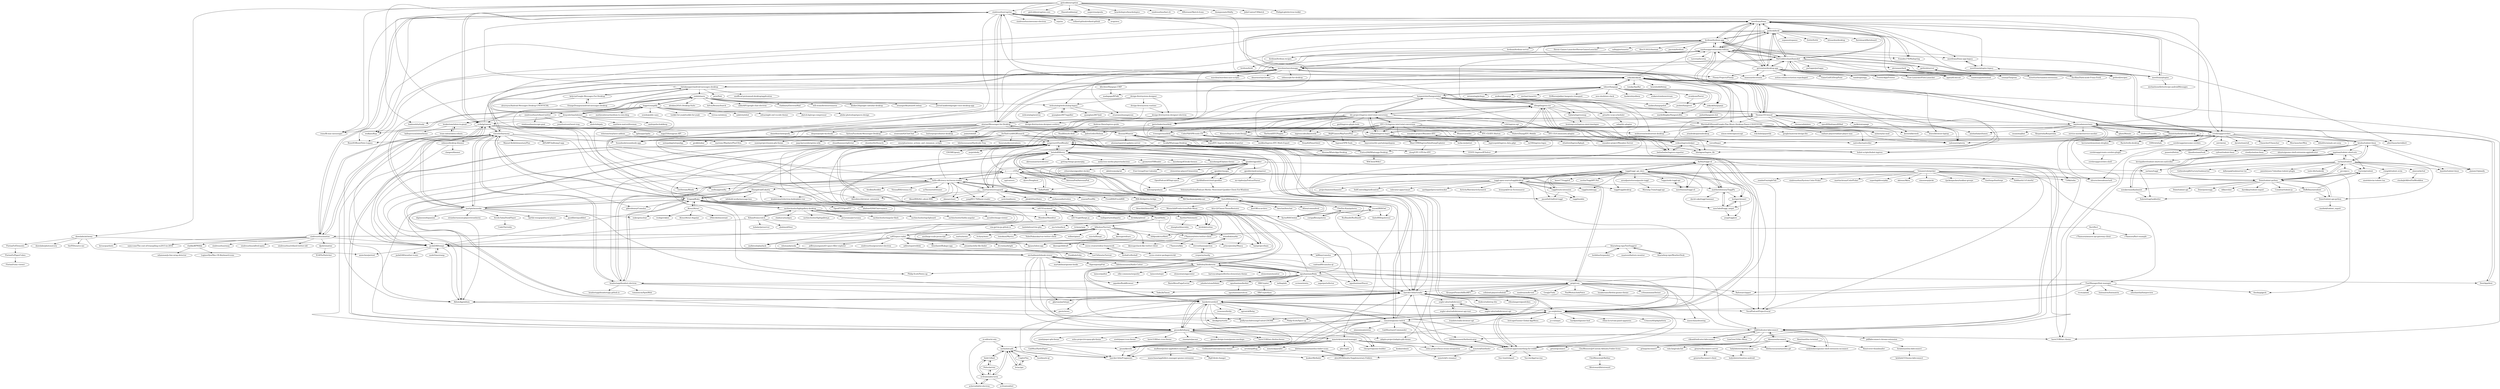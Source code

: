 digraph G {
"sindresorhus/refined-twitter" -> "bukinoshita/taskr" ["e"=1]
"sindresorhus/refined-twitter" -> "sindresorhus/escape-goat" ["e"=1]
"sindresorhus/refined-twitter" -> "jonathontoon/tweet-tray"
"gpodder/mygpo" -> "gpodder/gpodder"
"gpodder/mygpo" -> "kd2org/opodsync" ["e"=1]
"gpodder/mygpo" -> "thrillfall/nextcloud-gpodder"
"gpodder/mygpo" -> "OpenPodcastAPI/api-specs"
"gpodder/gpodder" -> "gpodder/mygpo"
"gpodder/gpodder" -> "z-------------/CPod"
"gpodder/gpodder" -> "AntennaPod/AntennaPod" ["e"=1]
"gpodder/gpodder" -> "xthursdayx/gpodder-docker"
"gpodder/gpodder" -> "lwindolf/liferea"
"gpodder/gpodder" -> "martinrotter/rssguard"
"gpodder/gpodder" -> "QuiteRSS/quiterss"
"gpodder/gpodder" -> "gpodder/podcastparser"
"gpodder/gpodder" -> "akhilrex/podgrab" ["e"=1]
"gpodder/gpodder" -> "kd2org/opodsync" ["e"=1]
"gpodder/gpodder" -> "Etar-Group/Etar-Calendar" ["e"=1]
"gpodder/gpodder" -> "Sn8z/Poddr"
"gpodder/gpodder" -> "clementine-player/Clementine" ["e"=1]
"gpodder/gpodder" -> "thrillfall/nextcloud-gpodder"
"gpodder/gpodder" -> "VocalPodcastProject/vocal" ["e"=1]
"oguzhaninan/korkut" -> "oguzhaninan/sshcon"
"getferdi/ferdi" -> "ferdium/ferdium-app"
"getferdi/ferdi" -> "meetfranz/franz"
"getferdi/ferdi" -> "ramboxapp/community-edition"
"getferdi/ferdi" -> "TheGoddessInari/hamsket"
"getferdi/ferdi" -> "getferdi/server"
"getferdi/ferdi" -> "getferdi/recipes"
"getferdi/ferdi" -> "getstation/desktop-app"
"getferdi/ferdi" -> "sonnyp/Tangram" ["e"=1]
"getferdi/ferdi" -> "Foundry376/Mailspring" ["e"=1]
"getferdi/ferdi" -> "oguzhaninan/Stacer" ["e"=1]
"getferdi/ferdi" -> "espanso/espanso" ["e"=1]
"getferdi/ferdi" -> "nukeop/nuclear" ["e"=1]
"getferdi/ferdi" -> "Zettlr/Zettlr" ["e"=1]
"getferdi/ferdi" -> "bitwarden/desktop" ["e"=1]
"getferdi/ferdi" -> "florisboard/florisboard" ["e"=1]
"tdryer/hangups" -> "hangoutsbot/hangoutsbot"
"tdryer/hangups" -> "yakyak/yakyak"
"tdryer/hangups" -> "yakyak/hangupsjs"
"tdryer/hangups" -> "xmikos/hangupsbot"
"tdryer/hangups" -> "mtomwing/pickups"
"tdryer/hangups" -> "xmikos/qhangups"
"tdryer/hangups" -> "psobot/hangover"
"tdryer/hangups" -> "michael-lazar/rtv" ["e"=1]
"tdryer/hangups" -> "avaidyam/Parrot"
"tdryer/hangups" -> "ZeWaren/jabber-hangouts-transport"
"tdryer/hangups" -> "wee-slack/wee-slack" ["e"=1]
"tdryer/hangups" -> "koekeishiya/kwm" ["e"=1]
"tdryer/hangups" -> "orakaro/rainbowstream" ["e"=1]
"tdryer/hangups" -> "madagaga/WTalk"
"tdryer/hangups" -> "wardellbagby/HangoutsBot"
"meetfranz/franz" -> "getferdi/ferdi"
"meetfranz/franz" -> "ramboxapp/community-edition"
"meetfranz/franz" -> "meetfranz/plugins"
"meetfranz/franz" -> "ferdium/ferdium-app"
"meetfranz/franz" -> "TheGoddessInari/hamsket"
"meetfranz/franz" -> "sindresorhus/caprine"
"meetfranz/franz" -> "meetfranz/plugins-legacy"
"meetfranz/franz" -> "wavebox/waveboxapp"
"meetfranz/franz" -> "getstation/desktop-app"
"meetfranz/franz" -> "wulkano/Kap" ["e"=1]
"meetfranz/franz" -> "Foundry376/Mailspring" ["e"=1]
"meetfranz/franz" -> "meetfranz/franz-app-legacy"
"meetfranz/franz" -> "BoostIO/BoostNote-Legacy" ["e"=1]
"meetfranz/franz" -> "cerebroapp/cerebro"
"meetfranz/franz" -> "brave/browser-laptop" ["e"=1]
"TheGoddessInari/hamsket" -> "ferdium/ferdium-app"
"TheGoddessInari/hamsket" -> "ramboxapp/community-edition"
"TheGoddessInari/hamsket" -> "manusa/electronim"
"TheGoddessInari/hamsket" -> "getferdi/ferdi"
"TheGoddessInari/hamsket" -> "getstation/desktop-app"
"TheGoddessInari/hamsket" -> "agata/dl.biscuit"
"TheGoddessInari/hamsket" -> "meetfranz/franz"
"TheGoddessInari/hamsket" -> "ramboxapp/download"
"TheGoddessInari/hamsket" -> "obvionaoe/dark"
"TheGoddessInari/hamsket" -> "getferdi/server"
"TheGoddessInari/hamsket" -> "sonnyp/Tangram" ["e"=1]
"TheGoddessInari/hamsket" -> "wavebox/waveboxapp"
"TheGoddessInari/hamsket" -> "webcatalog/webcatalog-legacy"
"TheGoddessInari/hamsket" -> "getferdi/recipes"
"TheGoddessInari/hamsket" -> "portapps/portapps" ["e"=1]
"baedert/corebird" -> "jangernert/FeedReader"
"baedert/corebird" -> "vinszent/gnome-twitch"
"baedert/corebird" -> "ivonunes/birdie" ["e"=1]
"baedert/corebird" -> "haecker-felix/Gradio"
"baedert/corebird" -> "samdroid-apps/something-for-reddit"
"baedert/corebird" -> "agronick/Relay" ["e"=1]
"baedert/corebird" -> "gnumdk/lollypop"
"baedert/corebird" -> "haecker-felix/Fragments"
"baedert/corebird" -> "horst3180/arc-firefox-theme" ["e"=1]
"baedert/corebird" -> "VocalPodcastProject/vocal" ["e"=1]
"baedert/corebird" -> "bleakgrey/tootle" ["e"=1]
"baedert/corebird" -> "lwindolf/liferea"
"baedert/corebird" -> "chergert/gnome-builder" ["e"=1]
"baedert/corebird" -> "gnumdk/eolie"
"baedert/corebird" -> "p-e-w/plotinus"
"leggett/simplify" -> "denysdovhan/inboxer"
"leggett/simplify" -> "teresa-ou/inboxy"
"leggett/simplify" -> "boukestam/inbox-in-gmail"
"leggett/simplify" -> "sindresorhus/refined-twitter"
"leggett/simplify" -> "ankit/stylebot" ["e"=1]
"leggett/simplify" -> "zoidsh/meru"
"leggett/simplify" -> "sdras/night-owl-vscode-theme" ["e"=1]
"leggett/simplify" -> "sketch-hq/svgo-compressor" ["e"=1]
"leggett/simplify" -> "adobe-photoshop/spaces-design" ["e"=1]
"leggett/simplify" -> "mathieudutour/medium-to-own-blog" ["e"=1]
"leggett/simplify" -> "Thomas101/wmail"
"leggett/simplify" -> "uswds/public-sans" ["e"=1]
"leggett/simplify" -> "toolkit-for-ynab/toolkit-for-ynab" ["e"=1]
"lwindolf/liferea" -> "QuiteRSS/quiterss"
"lwindolf/liferea" -> "jangernert/FeedReader"
"lwindolf/liferea" -> "martinrotter/rssguard"
"lwindolf/liferea" -> "baedert/corebird"
"lwindolf/liferea" -> "haecker-felix/Gradio"
"lwindolf/liferea" -> "akrennmair/newsbeuter" ["e"=1]
"lwindolf/liferea" -> "getting-things-gnome/gtg" ["e"=1]
"lwindolf/liferea" -> "AlduinApp/alduin"
"lwindolf/liferea" -> "gpodder/gpodder"
"lwindolf/liferea" -> "audacious-media-player/audacious" ["e"=1]
"lwindolf/liferea" -> "samdroid-apps/something-for-reddit"
"lwindolf/liferea" -> "geometer/FBReader" ["e"=1]
"lwindolf/liferea" -> "rssowl/RSSOwl"
"lwindolf/liferea" -> "lassekongo83/zuki-themes" ["e"=1]
"lwindolf/liferea" -> "lassekongo83/plano-theme" ["e"=1]
"kelyvin/Google-Messages-For-Desktop" -> "OrangeDrangon/android-messages-desktop"
"kelyvin/Google-Messages-For-Desktop" -> "chrisknepper/android-messages-desktop"
"kelyvin/Google-Messages-For-Desktop" -> "alexreyes/Android-Messages-Desktop-UNOFFICIAL"
"mgsloan/todoist-shortcuts" -> "kevinjalbert/todoist-shortcuts-nativefier"
"mgsloan/todoist-shortcuts" -> "mwakerman/kanbanist"
"mgsloan/todoist-shortcuts" -> "6uhrmittag/taskbutler"
"mgsloan/todoist-shortcuts" -> "sachaos/todoist"
"mgsloan/todoist-shortcuts" -> "Garee/pytodoist"
"mgsloan/todoist-shortcuts" -> "Doist/todoist-python"
"Xyrio/RSSOwlnix" -> "rssowl/RSSOwl"
"Xyrio/RSSOwlnix" -> "QuiteRSS/quiterss"
"webcatalog/webcatalog-legacy" -> "quanglam2807/appifier"
"webcatalog/webcatalog-legacy" -> "quanglam2807/juli"
"webcatalog/webcatalog-legacy" -> "webcatalog/neutron"
"webcatalog/webcatalog-legacy" -> "sivaramsi/manageyum"
"denysdovhan/inboxer" -> "leggett/simplify"
"denysdovhan/inboxer" -> "dinhvh/dejalu" ["e"=1]
"denysdovhan/inboxer" -> "boukestam/inbox-in-gmail"
"denysdovhan/inboxer" -> "fgnass/inbox-app"
"denysdovhan/inboxer" -> "matthew-matvei/freeman"
"denysdovhan/inboxer" -> "wavebox/waveboxapp"
"denysdovhan/inboxer" -> "andrepolischuk/keep" ["e"=1]
"denysdovhan/inboxer" -> "terkelg/ramme"
"meetfranz/plugins" -> "meetfranz/franz"
"meetfranz/plugins" -> "meetfranz/plugins-legacy"
"meetfranz/plugins" -> "michaelsouellette/recipe-androidMessages"
"linde12/kod" -> "Peltoche/vixi"
"linde12/kod" -> "eyelash/xi-gtk"
"linde12/kod" -> "xi-frontend/xi-term"
"Aveek-Saha/DuskPlayer" -> "CodeF0x/violin"
"obvionaoe/dark" -> "streetturtle/rambox-extensions"
"obvionaoe/dark" -> "ducfilan/Dark-mode-Franz-Ferdi"
"jpeterbaker/maxfield" -> "tvwenger/maxfield"
"jpeterbaker/maxfield" -> "itayo/IITC-Ingress-Maxfields-Exporter"
"jpeterbaker/maxfield" -> "Nuullll/multi-field"
"jpeterbaker/maxfield" -> "nibogd/ingress-ice"
"toggl-open-source/toggldesktop" -> "toggl/track-extension"
"toggl-open-source/toggldesktop" -> "toggl/toggl_api_docs"
"toggl-open-source/toggldesktop" -> "toggl/mobileapp" ["e"=1]
"toggl-open-source/toggldesktop" -> "toggl/mobile"
"toggl-open-source/toggldesktop" -> "toggl/toggldesktop"
"toggl-open-source/toggldesktop" -> "AuHau/toggl-cli"
"toggl-open-source/toggldesktop" -> "matthewdowney/TogglPy"
"toggl-open-source/toggldesktop" -> "jason0x43/alfred-toggl" ["e"=1]
"toggl-open-source/toggldesktop" -> "projecthamster/hamster" ["e"=1]
"toggl-open-source/toggldesktop" -> "p-e-w/plotinus"
"toggl-open-source/toggldesktop" -> "SelfControlApp/selfcontrol" ["e"=1]
"toggl-open-source/toggldesktop" -> "televator-apps/vimari" ["e"=1]
"toggl-open-source/toggldesktop" -> "aardappel/procrastitracker" ["e"=1]
"toggl-open-source/toggldesktop" -> "ActivityWatch/activitywatch" ["e"=1]
"toggl-open-source/toggldesktop" -> "leonspok/Irvue-Screensaver" ["e"=1]
"krydos/todoist-linux" -> "kamhix/todoist-linux"
"krydos/todoist-linux" -> "sachaos/todoist"
"krydos/todoist-linux" -> "puneetsl/lotion" ["e"=1]
"krydos/todoist-linux" -> "klaudiosinani/tusk" ["e"=1]
"krydos/todoist-linux" -> "cyfrost/todoist-linux"
"krydos/todoist-linux" -> "mgsloan/todoist-shortcuts"
"krydos/todoist-linux" -> "vtenfys/notion-linux" ["e"=1]
"krydos/todoist-linux" -> "alainm23/planify" ["e"=1]
"krydos/todoist-linux" -> "ubuntu/gnome-shell-extension-appindicator" ["e"=1]
"krydos/todoist-linux" -> "danielchatfield/trello-desktop"
"GabMus/HydraPaper" -> "haecker-felix/Fragments"
"Sn8z/Poddr" -> "z-------------/CPod"
"Sn8z/Poddr" -> "MrChuckomo/poddycast"
"IITC-CE/ingress-intel-total-conversion" -> "iitc-project/ingress-intel-total-conversion"
"IITC-CE/ingress-intel-total-conversion" -> "Konano/Ingress-Field-Design"
"IITC-CE/ingress-intel-total-conversion" -> "cr0ybot/ingress-logos"
"IITC-CE/ingress-intel-total-conversion" -> "IITC-CE/IITC-Button"
"IITC-CE/ingress-intel-total-conversion" -> "HubertZhang/IITC-Mobile"
"IITC-CE/ingress-intel-total-conversion" -> "IITC-CE/Community-plugins"
"IITC-CE/ingress-intel-total-conversion" -> "wasabee-project/Wasabee-IITC"
"IITC-CE/ingress-intel-total-conversion" -> "ingresspub/ingress.data.gdpr"
"IITC-CE/ingress-intel-total-conversion" -> "MrJPGames/WayFarerPlus"
"IITC-CE/ingress-intel-total-conversion" -> "wasabee-project/Wasabee-Server"
"IITC-CE/ingress-intel-total-conversion" -> "TheSned/IITCPlugins"
"IITC-CE/ingress-intel-total-conversion" -> "nibogd/ingress-ice"
"IITC-CE/ingress-intel-total-conversion" -> "tvwenger/maxfield"
"IITC-CE/ingress-intel-total-conversion" -> "ingresscodes/keywords"
"IITC-CE/ingress-intel-total-conversion" -> "Wintervorst/iitc"
"chrisknepper/android-messages-desktop" -> "OrangeDrangon/android-messages-desktop"
"chrisknepper/android-messages-desktop" -> "kelyvin/Google-Messages-For-Desktop"
"chrisknepper/android-messages-desktop" -> "MarshallOfSound/Google-Play-Music-Desktop-Player-UNOFFICIAL-"
"chrisknepper/android-messages-desktop" -> "yakyak/yakyak"
"chrisknepper/android-messages-desktop" -> "zoidsh/meru"
"chrisknepper/android-messages-desktop" -> "jariz/Noti" ["e"=1]
"chrisknepper/android-messages-desktop" -> "sindresorhus/caprine"
"chrisknepper/android-messages-desktop" -> "unofficial-protonmail-desktop/application" ["e"=1]
"agata/dl.biscuit" -> "TheGoddessInari/hamsket"
"Cogitri/Tau" -> "bvinc/gxi"
"Cogitri/Tau" -> "eyelash/xi-gtk"
"kkosuge/editaro" -> "kkosuge/dddraft"
"toggl/track-extension" -> "toggl-open-source/toggldesktop"
"toggl/track-extension" -> "toggl/toggl_api_docs"
"toggl/track-extension" -> "toggl/mobile"
"toggl/track-extension" -> "jason0x43/alfred-toggl" ["e"=1]
"Garee/pytodoist" -> "Doist/todoist-python"
"boukestam/inbox-in-gmail" -> "team-inbox/inbox-reborn"
"boukestam/inbox-in-gmail" -> "kallepersson/inboxtheme"
"segler-alex/radiobrowser-api-rust" -> "segler-alex/radiobrowser"
"segler-alex/radiobrowser-api-rust" -> "ivandotv/radio-browser-api"
"mos3abof/toggl_target" -> "kurtgn/chronicl"
"mos3abof/toggl_target" -> "ynop/togglore"
"mos3abof/toggl_target" -> "matthewdowney/TogglPy"
"Maxr1998/IngressDataDumpExplorer" -> "chouj/UPC-UPV-for-IITC"
"peta/iitc-scan-scheduler" -> "udnp/iitc-plugins"
"Peltoche/vixi" -> "linde12/kod"
"Peltoche/vixi" -> "xi-frontend/xi-term"
"mmstick/fontfinder" -> "haecker-felix/Fragments"
"mmstick/fontfinder" -> "mmstick/tv-renamer"
"greyivy/linconnect-server" -> "greyivy/linconnect-client"
"greyivy/linconnect-server" -> "holylobster/nuntius-android"
"ducfilan/Dark-mode-Franz-Ferdi" -> "obvionaoe/dark"
"mwakerman/kanbanist" -> "6uhrmittag/taskbutler"
"mwakerman/kanbanist" -> "mgsloan/todoist-shortcuts"
"wasabee-project/Wasabee-IITC" -> "wasabee-project/Wasabee-Server"
"wasabee-project/Wasabee-Server" -> "wasabee-project/Wasabee-IITC"
"FlorianFe/PaperCubes" -> "FlorianFe/mc-viewer"
"greyivy/linconnect-client" -> "greyivy/linconnect-server"
"team-inbox/inbox-reborn" -> "boukestam/inbox-in-gmail"
"bwbwbwbw/ingress-exporter" -> "veikus/ingresshelper"
"alex285/Adwaita-Supplementary-Folders" -> "bilelmoussaoui/nautilus-folder-icons"
"hangoutsbot/hangoutsbot" -> "xmikos/hangupsbot"
"hangoutsbot/hangoutsbot" -> "nibogd/ingress-ice"
"hangoutsbot/hangoutsbot" -> "tdryer/hangups"
"hangoutsbot/hangoutsbot" -> "iitc-project/ingress-intel-total-conversion"
"hangoutsbot/hangoutsbot" -> "veikus/ingresshelper"
"hangoutsbot/hangoutsbot" -> "hubot-scripts/hubot-ingress"
"hangoutsbot/hangoutsbot" -> "ra100/ingress-logos"
"hangoutsbot/hangoutsbot" -> "yakyak/hangupsjs"
"hangoutsbot/hangoutsbot" -> "cr0ybot/ingress-logos"
"hangoutsbot/hangoutsbot" -> "blackgear/ingrex_lib"
"hangoutsbot/hangoutsbot" -> "peta/iitc-scan-scheduler"
"hangoutsbot/hangoutsbot" -> "bwbwbwbw/ingress-exporter"
"hangoutsbot/hangoutsbot" -> "itayo/IITC-Ingress-Maxfields-Exporter"
"hangoutsbot/hangoutsbot" -> "Sabara/ingressmap"
"DoTheEvo/ANGRYsearch" -> "cboxdoerfer/fsearch" ["e"=1]
"DoTheEvo/ANGRYsearch" -> "jangernert/FeedReader"
"DoTheEvo/ANGRYsearch" -> "smurphos/nemo_actions_and_cinnamon_scripts" ["e"=1]
"DoTheEvo/ANGRYsearch" -> "bilelmoussaoui/Hardcode-Tray" ["e"=1]
"DoTheEvo/ANGRYsearch" -> "Synzvato/decentraleyes" ["e"=1]
"DoTheEvo/ANGRYsearch" -> "lwindolf/liferea"
"DoTheEvo/ANGRYsearch" -> "notepadqq/notepadqq" ["e"=1]
"DoTheEvo/ANGRYsearch" -> "geokb/yabar" ["e"=1]
"DoTheEvo/ANGRYsearch" -> "haecker-felix/Gradio"
"DoTheEvo/ANGRYsearch" -> "numixproject/numix-gtk-theme" ["e"=1]
"DoTheEvo/ANGRYsearch" -> "jaap-karssenberg/zim-wiki" ["e"=1]
"DoTheEvo/ANGRYsearch" -> "mmstick/systemd-manager"
"DoTheEvo/ANGRYsearch" -> "shundhammer/qdirstat" ["e"=1]
"DoTheEvo/ANGRYsearch" -> "p-e-w/plotinus"
"rssowl/RSSOwl" -> "Xyrio/RSSOwlnix"
"rssowl/RSSOwl" -> "QuiteRSS/quiterss"
"rssowl/RSSOwl" -> "QuiteRSS/quiterss2"
"rssowl/RSSOwl" -> "RssBandit/RssBandit"
"martinrotter/rssguard" -> "QuiteRSS/quiterss"
"martinrotter/rssguard" -> "hello-efficiency-inc/raven-reader"
"martinrotter/rssguard" -> "yang991178/fluent-reader" ["e"=1]
"martinrotter/rssguard" -> "FreshRSS/FreshRSS" ["e"=1]
"martinrotter/rssguard" -> "lwindolf/liferea"
"martinrotter/rssguard" -> "RSS-Bridge/rss-bridge" ["e"=1]
"martinrotter/rssguard" -> "AboutRSS/ALL-about-RSS" ["e"=1]
"martinrotter/rssguard" -> "Xyrio/RSSOwlnix"
"martinrotter/rssguard" -> "jangernert/FeedReader"
"martinrotter/rssguard" -> "nextcloud/news" ["e"=1]
"martinrotter/rssguard" -> "pbek/QOwnNotes" ["e"=1]
"martinrotter/rssguard" -> "stefansundin/rssbox" ["e"=1]
"martinrotter/rssguard" -> "seazon/FeedMe" ["e"=1]
"martinrotter/rssguard" -> "libredirect/browser_extension" ["e"=1]
"martinrotter/rssguard" -> "nkanaev/yarr" ["e"=1]
"gnumdk/lollypop" -> "jangernert/FeedReader"
"gnumdk/lollypop" -> "gnumdk/eolie"
"gnumdk/lollypop" -> "horst3180/arc-firefox-theme" ["e"=1]
"gnumdk/lollypop" -> "snwh/paper-gtk-theme" ["e"=1]
"gnumdk/lollypop" -> "haecker-felix/Gradio"
"gnumdk/lollypop" -> "p-e-w/plotinus"
"gnumdk/lollypop" -> "adapta-project/adapta-gtk-theme" ["e"=1]
"gnumdk/lollypop" -> "solus-project/evopop-gtk-theme" ["e"=1]
"gnumdk/lollypop" -> "snwh/paper-icon-theme" ["e"=1]
"gnumdk/lollypop" -> "horst3180/arc-icon-theme" ["e"=1]
"gnumdk/lollypop" -> "baedert/corebird"
"gnumdk/lollypop" -> "rmarquis/pacaur" ["e"=1]
"gnumdk/lollypop" -> "mmstick/systemd-manager"
"gnumdk/lollypop" -> "horst3180/arc-theme" ["e"=1]
"gnumdk/lollypop" -> "gnome-design-team/gnome-mockups" ["e"=1]
"Atraci/Atraci" -> "Atraci/Atraci-Angular"
"Atraci/Atraci" -> "EragonJ/Kaku"
"Atraci/Atraci" -> "29decibel/assistant"
"Atraci/Atraci" -> "rockiger/akiee"
"fireball-x/fireball" -> "cocos-creator/editor-framework"
"OrangeDrangon/android-messages-desktop" -> "kelyvin/Google-Messages-For-Desktop"
"OrangeDrangon/android-messages-desktop" -> "chrisknepper/android-messages-desktop"
"vikoadi/indicator-kdeconnect" -> "b4j4/indicator-kdeconnect"
"getferdi/recipes" -> "getferdi/server"
"nibogd/ingress-ice" -> "veikus/ingresshelper"
"nibogd/ingress-ice" -> "leoxiong-zzz/ingress-intel-timelapse"
"nibogd/ingress-ice" -> "bwbwbwbw/ingress-exporter"
"nibogd/ingress-ice" -> "hubot-scripts/hubot-ingress"
"nibogd/ingress-ice" -> "cr0ybot/ingress-logos"
"nibogd/ingress-ice" -> "iitc-project/ingress-intel-total-conversion"
"nibogd/ingress-ice" -> "peta/iitc-scan-scheduler"
"nibogd/ingress-ice" -> "Sabara/ingressmap"
"nibogd/ingress-ice" -> "blackgear/ingrex_lib"
"nibogd/ingress-ice" -> "jpeterbaker/maxfield"
"nibogd/ingress-ice" -> "hangoutsbot/hangoutsbot"
"Sabara/ingressmap" -> "leoxiong-zzz/ingress-intel-timelapse"
"Doist/todoist-python" -> "Garee/pytodoist"
"Doist/todoist-python" -> "Doist/todoist-api"
"Doist/todoist-python" -> "Doist/powerapp"
"Doist/todoist-python" -> "Doist/todoist-api-python"
"Doist/todoist-python" -> "sachaos/todoist"
"Doist/todoist-python" -> "mwakerman/kanbanist"
"Doist/todoist-python" -> "ddksr/cliist"
"Doist/todoist-python" -> "darekkay/todoist-export"
"Doist/todoist-python" -> "Hoffelhas/autodoist"
"Doist/todoist-python" -> "mgsloan/todoist-shortcuts"
"Doist/todoist-python" -> "Cosmitar/todoist-js"
"getferdi/server" -> "getferdi/recipes"
"Hoffelhas/autodoist" -> "Garee/pytodoist"
"Hoffelhas/autodoist" -> "6uhrmittag/taskbutler"
"Hoffelhas/autodoist" -> "Doist/todoist-api-python"
"bboozzoo/mconnect" -> "andyholmes/gnome-shell-extension-mconnect"
"bboozzoo/mconnect" -> "b4j4/indicator-kdeconnect"
"bboozzoo/mconnect" -> "getzze/gconnect"
"bboozzoo/mconnect" -> "holylobster/nuntius-linux"
"bboozzoo/mconnect" -> "grimpy/mconnect"
"bboozzoo/mconnect" -> "samdroid-apps/something-for-reddit"
"bboozzoo/mconnect" -> "vala-lang/vala-lint" ["e"=1]
"romgrk/todoist.nvim" -> "smolck/nvim-todoist.lua"
"design-first/system-runtime" -> "design-first/system-designer-electron"
"design-first/system-runtime" -> "design-first/system-designer-cordova"
"kurtgn/chronicl" -> "mos3abof/toggl_target"
"kurtgn/chronicl" -> "ynop/togglore"
"7eggs/node-toggl-api" -> "meeDamian/toggl-cli"
"alanvardy/tod" -> "stacksjb/AlfredTodWorkflow"
"xmikos/hangupsbot" -> "wardellbagby/HangoutsBot"
"tvwenger/maxfield" -> "jpeterbaker/maxfield"
"tvwenger/maxfield" -> "itayo/IITC-Ingress-Maxfields-Exporter"
"tvwenger/maxfield" -> "modkin/Ingress-IITC-Multi-Export"
"MrJPGames/WayFarerPlus" -> "mariomc/WayfarerPlusUltra"
"MrJPGames/WayFarerPlus" -> "Ingrass/OPR-Tools"
"MrJPGames/WayFarerPlus" -> "UESTC-Ingress/IFSolver"
"yakyak/yakyak" -> "tdryer/hangups"
"yakyak/yakyak" -> "MarshallOfSound/Google-Play-Music-Desktop-Player-UNOFFICIAL-"
"yakyak/yakyak" -> "Thomas101/wmail"
"yakyak/yakyak" -> "yakyak/hangupsjs"
"yakyak/yakyak" -> "horst3180/arc-theme" ["e"=1]
"yakyak/yakyak" -> "railsware/upterm" ["e"=1]
"yakyak/yakyak" -> "aluxian/Messenger-for-Desktop"
"yakyak/yakyak" -> "nylas/nylas-mail" ["e"=1]
"yakyak/yakyak" -> "sindresorhus/caprine"
"yakyak/yakyak" -> "ramboxapp/community-edition"
"yakyak/yakyak" -> "chrisknepper/android-messages-desktop"
"yakyak/yakyak" -> "brrd/abricotine" ["e"=1]
"yakyak/yakyak" -> "tonsky/AnyBar" ["e"=1]
"yakyak/yakyak" -> "henryboldi/felony" ["e"=1]
"yakyak/yakyak" -> "terkelg/ramme"
"FontManager/font-manager" -> "fontmatrix/fontmatrix"
"FontManager/font-manager" -> "mmstick/fontfinder"
"FontManager/font-manager" -> "thezbyg/gpick"
"FontManager/font-manager" -> "sdushantha/fontpreview" ["e"=1]
"FontManager/font-manager" -> "ricotz/plank" ["e"=1]
"FontManager/font-manager" -> "Rafostar/clapper" ["e"=1]
"FontManager/font-manager" -> "p-e-w/plotinus"
"Aluxian/Whatsie" -> "Aluxian/WhatsApp-Desktop" ["e"=1]
"Aluxian/Whatsie" -> "bcalik/Whatsapp-Desktop"
"Aluxian/Whatsie" -> "aluxian/Messenger-for-Desktop"
"Aluxian/Whatsie" -> "Enrico204/Whatsapp-Desktop"
"Aluxian/Whatsie" -> "aluxian/squirrel-updates-server" ["e"=1]
"rhysd/Shiba" -> "minodisk/markn"
"rhysd/Shiba" -> "lambdalisue/vim-gita" ["e"=1]
"rhysd/Shiba" -> "ma-tu/markcat"
"rhysd/Shiba" -> "n457/Uncolored"
"rhysd/Shiba" -> "itchyny/sjsp"
"rhysd/Shiba" -> "vim-jp/vim-jp.github.io" ["e"=1]
"rhysd/Shiba" -> "k0kubun/Nocturn"
"aluxian/Messenger-for-Desktop" -> "Aluxian/WhatsApp-Desktop" ["e"=1]
"aluxian/Messenger-for-Desktop" -> "rsms/fb-mac-messenger" ["e"=1]
"aluxian/Messenger-for-Desktop" -> "sindresorhus/caprine"
"aluxian/Messenger-for-Desktop" -> "Aluxian/Whatsie"
"aluxian/Messenger-for-Desktop" -> "dequis/purple-facebook" ["e"=1]
"aluxian/Messenger-for-Desktop" -> "danielbuechele/goofy" ["e"=1]
"aluxian/Messenger-for-Desktop" -> "Sytten/Facebook-Messenger-Desktop"
"aluxian/Messenger-for-Desktop" -> "Thomas101/wmail"
"aluxian/Messenger-for-Desktop" -> "stonesam92/ChitChat" ["e"=1]
"aluxian/Messenger-for-Desktop" -> "yakyak/yakyak"
"aluxian/Messenger-for-Desktop" -> "adapta-project/adapta-gtk-theme" ["e"=1]
"aluxian/Messenger-for-Desktop" -> "Soundnode/soundnode-app" ["e"=1]
"aluxian/Messenger-for-Desktop" -> "butterproject/butter-desktop" ["e"=1]
"aluxian/Messenger-for-Desktop" -> "jonls/redshift" ["e"=1]
"aluxian/Messenger-for-Desktop" -> "horst3180/arc-theme" ["e"=1]
"cocos-creator/editor-framework" -> "fireball-x/fireball"
"cocos-creator/editor-framework" -> "cocos-creator-packages/ui-kit"
"minodisk/markn" -> "steventhanna/proton"
"EragonJ/Kaku" -> "Atraci/Atraci"
"EragonJ/Kaku" -> "vincelwt/harmony"
"EragonJ/Kaku" -> "martpie/museeks"
"EragonJ/Kaku" -> "OpenPTT/OpenPTT" ["e"=1]
"EragonJ/Kaku" -> "Zhangdroid/Gokotta"
"EragonJ/Kaku" -> "headsetapp/headset-electron"
"EragonJ/Kaku" -> "whoisandy/yoda"
"EragonJ/Kaku" -> "haecker-felix/Gradio"
"EragonJ/Kaku" -> "jangernert/FeedReader"
"EragonJ/Kaku" -> "gillesdemey/Cumulus" ["e"=1]
"EragonJ/Kaku" -> "abalone0204/Clairvoyance" ["e"=1]
"EragonJ/Kaku" -> "michaldaniel/ebook-viewer"
"EragonJ/Kaku" -> "n457/Uncolored"
"EragonJ/Kaku" -> "jackd248/temps"
"EragonJ/Kaku" -> "sachinchoolur/lightgallery-desktop"
"martpie/museeks" -> "vincelwt/harmony"
"martpie/museeks" -> "EragonJ/Kaku"
"martpie/museeks" -> "Zhangdroid/Gokotta"
"martpie/museeks" -> "Taiko2k/Tauon" ["e"=1]
"martpie/museeks" -> "kartik-venugopal/aural-player" ["e"=1]
"martpie/museeks" -> "Aveek-Saha/DuskPlayer"
"martpie/museeks" -> "quodlibet/quodlibet" ["e"=1]
"martpie/museeks" -> "digimezzo/dopamine" ["e"=1]
"martpie/museeks" -> "strawberrymusicplayer/strawberry" ["e"=1]
"martpie/museeks" -> "gnumdk/lollypop"
"martpie/museeks" -> "terkelg/ramme"
"martpie/museeks" -> "nukeop/nuclear" ["e"=1]
"martpie/museeks" -> "hello-efficiency-inc/raven-reader"
"martpie/museeks" -> "jackd248/temps"
"martpie/museeks" -> "zoidsh/meru"
"QuiteRSS/quiterss" -> "martinrotter/rssguard"
"QuiteRSS/quiterss" -> "rssowl/RSSOwl"
"QuiteRSS/quiterss" -> "lwindolf/liferea"
"QuiteRSS/quiterss" -> "QuiteRSS/quiterss2"
"QuiteRSS/quiterss" -> "Xyrio/RSSOwlnix"
"QuiteRSS/quiterss" -> "jangernert/FeedReader"
"QuiteRSS/quiterss" -> "hello-efficiency-inc/raven-reader"
"QuiteRSS/quiterss" -> "ChiaYen-Kan/quiterss"
"QuiteRSS/quiterss" -> "gpodder/gpodder"
"QuiteRSS/quiterss" -> "JustOff/ca-archive" ["e"=1]
"QuiteRSS/quiterss" -> "hexchat/hexchat" ["e"=1]
"QuiteRSS/quiterss" -> "Athou/commafeed" ["e"=1]
"QuiteRSS/quiterss" -> "bleachbit/bleachbit" ["e"=1]
"QuiteRSS/quiterss" -> "MoonchildProductions/Pale-Moon" ["e"=1]
"QuiteRSS/quiterss" -> "Aris-t2/ClassicThemeRestorer" ["e"=1]
"z-------------/CPod" -> "VocalPodcastProject/vocal" ["e"=1]
"z-------------/CPod" -> "gpodder/gpodder"
"z-------------/CPod" -> "Sn8z/Poddr"
"z-------------/CPod" -> "xgi/castero" ["e"=1]
"z-------------/CPod" -> "MrChuckomo/poddycast"
"z-------------/CPod" -> "haecker-felix/Gradio"
"z-------------/CPod" -> "hello-efficiency-inc/raven-reader"
"z-------------/CPod" -> "AlduinApp/alduin"
"z-------------/CPod" -> "geigi/cozy"
"z-------------/CPod" -> "jangernert/FeedReader"
"z-------------/CPod" -> "dyerc/Doughnut"
"z-------------/CPod" -> "headsetapp/headset-electron"
"z-------------/CPod" -> "AntennaPod/AntennaPod" ["e"=1]
"getstation/desktop-app" -> "ferdium/ferdium-app"
"getstation/desktop-app" -> "TheGoddessInari/hamsket"
"getstation/desktop-app" -> "getferdi/ferdi"
"getstation/desktop-app" -> "agata/dl.biscuit"
"getstation/desktop-app" -> "manusa/electronim"
"getstation/desktop-app" -> "sonnyp/Tangram" ["e"=1]
"getstation/desktop-app" -> "ramboxapp/community-edition"
"getstation/desktop-app" -> "ramboxapp/download"
"getstation/desktop-app" -> "meetfranz/franz"
"getstation/desktop-app" -> "notion-enhancer/notion-repackaged" ["e"=1]
"getstation/desktop-app" -> "GameGodS3/DropPoint" ["e"=1]
"getstation/desktop-app" -> "raindropio/app" ["e"=1]
"getstation/desktop-app" -> "FreeterApp/Freeter" ["e"=1]
"getstation/desktop-app" -> "Floorp-Projects/Floorp" ["e"=1]
"getstation/desktop-app" -> "Flow-Launcher/Flow.Launcher" ["e"=1]
"thrillfall/nextcloud-gpodder" -> "kd2org/opodsync" ["e"=1]
"thrillfall/nextcloud-gpodder" -> "gpodder/mygpo"
"thrillfall/nextcloud-gpodder" -> "YehonatanVishna/Podcast-Merlin--Nextcloud-Gpodder-Client-For-Windows"
"holylobster/nuntius-linux" -> "holylobster/nuntius-android"
"Andrew-Shen/ingress-guide" -> "Nuullll/multi-field"
"yakyak/hangupsjs" -> "jaxbot/hangouts-bot"
"bcalik/Whatsapp-Desktop" -> "Enrico204/Whatsapp-Desktop"
"bcalik/Whatsapp-Desktop" -> "Aluxian/WhatsApp-Desktop" ["e"=1]
"bcalik/Whatsapp-Desktop" -> "Aluxian/Whatsie"
"whoisandy/yoda" -> "LeeChSien/nuTorrent"
"whoisandy/yoda" -> "frankhale/toby"
"holylobster/nuntius-android" -> "holylobster/nuntius-linux"
"matthewdowney/TogglPy" -> "kurtgn/chronicl"
"matthewdowney/TogglPy" -> "AuHau/toggl-cli"
"matthewdowney/TogglPy" -> "mos3abof/toggl_target"
"matthewdowney/TogglPy" -> "toggl/toggl_api_docs"
"matthewdowney/TogglPy" -> "david-cako/toggl-hammer"
"ChiaYen-Kan/quiterss" -> "cornpaffies/quiterss"
"veikus/ingresshelper" -> "bwbwbwbw/ingress-exporter"
"veikus/ingresshelper" -> "nibogd/ingress-ice"
"veikus/ingresshelper" -> "blackgear/ingrex_lib"
"veikus/ingresshelper" -> "hubot-scripts/hubot-ingress"
"k0kubun/Nocturn" -> "sindresorhus/anatine"
"k0kubun/Nocturn" -> "r7kamura/retro-twitter-client"
"k0kubun/Nocturn" -> "tomokuni/Myrica" ["e"=1]
"k0kubun/Nocturn" -> "kkosuge/editaro"
"k0kubun/Nocturn" -> "YuheiNakasaka/vue-twitter-client"
"k0kubun/Nocturn" -> "willnet/gimei" ["e"=1]
"k0kubun/Nocturn" -> "mizchi/flumpt" ["e"=1]
"k0kubun/Nocturn" -> "kkosuge/slack-like-twitter-client"
"k0kubun/Nocturn" -> "LeeChSien/nuTorrent"
"k0kubun/Nocturn" -> "zz85/space-radar"
"k0kubun/Nocturn" -> "azu/large-scale-javascript" ["e"=1]
"k0kubun/Nocturn" -> "bildpunkt/surfbird" ["e"=1]
"k0kubun/Nocturn" -> "fgnass/inbox-app"
"k0kubun/Nocturn" -> "mattn/memo" ["e"=1]
"k0kubun/Nocturn" -> "itchyny/mmv" ["e"=1]
"zz85/space-radar" -> "k0kubun/Nocturn"
"zz85/space-radar" -> "steventhanna/proton"
"zz85/space-radar" -> "princejwesley/Mancy" ["e"=1]
"zz85/space-radar" -> "bluedaniel/Kakapo-app" ["e"=1]
"zz85/space-radar" -> "pwambach/fat-file-finder"
"zz85/space-radar" -> "dvcrn/markright" ["e"=1]
"zz85/space-radar" -> "mafintosh/playback" ["e"=1]
"zz85/space-radar" -> "whoisandy/yoda"
"zz85/space-radar" -> "jeffreymorganio/d3-space-filler-explorer"
"zz85/space-radar" -> "hainproject/hain" ["e"=1]
"zz85/space-radar" -> "LeeChSien/nuTorrent"
"zz85/space-radar" -> "fgnass/inbox-app"
"zz85/space-radar" -> "sindresorhus/generator-electron" ["e"=1]
"zz85/space-radar" -> "adileo/squirreldisk" ["e"=1]
"zz85/space-radar" -> "cocos-creator/editor-framework"
"sindresorhus/caprine" -> "aluxian/Messenger-for-Desktop"
"sindresorhus/caprine" -> "terkelg/ramme"
"sindresorhus/caprine" -> "rsms/fb-mac-messenger" ["e"=1]
"sindresorhus/caprine" -> "sindresorhus/anatine"
"sindresorhus/caprine" -> "danielbuechele/goofy" ["e"=1]
"sindresorhus/caprine" -> "wulkano/Kap" ["e"=1]
"sindresorhus/caprine" -> "meetfranz/franz"
"sindresorhus/caprine" -> "sindresorhus/awesome-electron" ["e"=1]
"sindresorhus/caprine" -> "railsware/upterm" ["e"=1]
"sindresorhus/caprine" -> "vercel/hyper" ["e"=1]
"sindresorhus/caprine" -> "xojs/xo" ["e"=1]
"sindresorhus/caprine" -> "nativefier/nativefier" ["e"=1]
"sindresorhus/caprine" -> "refined-github/refined-github" ["e"=1]
"sindresorhus/caprine" -> "avajs/ava" ["e"=1]
"sindresorhus/caprine" -> "cerebroapp/cerebro"
"Thomas101/wmail" -> "wavebox/waveboxapp"
"Thomas101/wmail" -> "chenasraf/gInbox" ["e"=1]
"Thomas101/wmail" -> "yakyak/yakyak"
"Thomas101/wmail" -> "openWMail/openWMail"
"Thomas101/wmail" -> "ramboxapp/community-edition"
"Thomas101/wmail" -> "jayfk/statuspage" ["e"=1]
"Thomas101/wmail" -> "fgnass/inbox-app"
"Thomas101/wmail" -> "aluxian/Messenger-for-Desktop"
"Thomas101/wmail" -> "MarshallOfSound/Google-Play-Music-Desktop-Player-UNOFFICIAL-"
"Thomas101/wmail" -> "bayleeadamoss/zazu"
"Thomas101/wmail" -> "JadenGeller/Helium" ["e"=1]
"Thomas101/wmail" -> "brrd/abricotine" ["e"=1]
"Thomas101/wmail" -> "railsware/upterm" ["e"=1]
"Thomas101/wmail" -> "anishathalye/lumen" ["e"=1]
"Thomas101/wmail" -> "nylas/nylas-mail" ["e"=1]
"danielchatfield/trello-desktop" -> "Racle/trello-desktop"
"danielchatfield/trello-desktop" -> "1000ch/whale"
"danielchatfield/trello-desktop" -> "wavebox/waveboxapp"
"danielchatfield/trello-desktop" -> "krydos/todoist-linux"
"danielchatfield/trello-desktop" -> "hectorm/elementary-dropbox" ["e"=1]
"danielchatfield/trello-desktop" -> "jangernert/FeedReader"
"danielchatfield/trello-desktop" -> "b4j4/indicator-kdeconnect"
"danielchatfield/trello-desktop" -> "Enrico204/Whatsapp-Desktop"
"MarshallOfSound/Google-Play-Music-Desktop-Player-UNOFFICIAL-" -> "radiant-player/radiant-player-mac" ["e"=1]
"MarshallOfSound/Google-Play-Music-Desktop-Player-UNOFFICIAL-" -> "ytmdesktop/ytmdesktop" ["e"=1]
"MarshallOfSound/Google-Play-Music-Desktop-Player-UNOFFICIAL-" -> "simon-weber/gmusicapi" ["e"=1]
"MarshallOfSound/Google-Play-Music-Desktop-Player-UNOFFICIAL-" -> "railsware/upterm" ["e"=1]
"MarshallOfSound/Google-Play-Music-Desktop-Player-UNOFFICIAL-" -> "horst3180/arc-theme" ["e"=1]
"MarshallOfSound/Google-Play-Music-Desktop-Player-UNOFFICIAL-" -> "yakyak/yakyak"
"MarshallOfSound/Google-Play-Music-Desktop-Player-UNOFFICIAL-" -> "keeweb/keeweb" ["e"=1]
"MarshallOfSound/Google-Play-Music-Desktop-Player-UNOFFICIAL-" -> "nylas/nylas-mail" ["e"=1]
"MarshallOfSound/Google-Play-Music-Desktop-Player-UNOFFICIAL-" -> "rckclmbr/pyportify" ["e"=1]
"MarshallOfSound/Google-Play-Music-Desktop-Player-UNOFFICIAL-" -> "vercel/hyper" ["e"=1]
"MarshallOfSound/Google-Play-Music-Desktop-Player-UNOFFICIAL-" -> "Soundnode/soundnode-app" ["e"=1]
"MarshallOfSound/Google-Play-Music-Desktop-Player-UNOFFICIAL-" -> "webtorrent/webtorrent-desktop" ["e"=1]
"MarshallOfSound/Google-Play-Music-Desktop-Player-UNOFFICIAL-" -> "nativefier/nativefier" ["e"=1]
"MarshallOfSound/Google-Play-Music-Desktop-Player-UNOFFICIAL-" -> "google/material-design-lite" ["e"=1]
"MarshallOfSound/Google-Play-Music-Desktop-Player-UNOFFICIAL-" -> "brave/browser-laptop" ["e"=1]
"jangernert/FeedReader" -> "baedert/corebird"
"jangernert/FeedReader" -> "samdroid-apps/something-for-reddit"
"jangernert/FeedReader" -> "haecker-felix/Gradio"
"jangernert/FeedReader" -> "gnumdk/lollypop"
"jangernert/FeedReader" -> "lwindolf/liferea"
"jangernert/FeedReader" -> "vinszent/gnome-twitch"
"jangernert/FeedReader" -> "VocalPodcastProject/vocal" ["e"=1]
"jangernert/FeedReader" -> "GNOME/geary" ["e"=1]
"jangernert/FeedReader" -> "AlduinApp/alduin"
"jangernert/FeedReader" -> "babluboy/bookworm"
"jangernert/FeedReader" -> "p-e-w/plotinus"
"jangernert/FeedReader" -> "mujx/nheko" ["e"=1]
"jangernert/FeedReader" -> "Philip-Scott/Notes-up" ["e"=1]
"jangernert/FeedReader" -> "b4j4/indicator-kdeconnect"
"jangernert/FeedReader" -> "bleakgrey/tootle" ["e"=1]
"ferdium/ferdium-app" -> "getferdi/ferdi"
"ferdium/ferdium-app" -> "getstation/desktop-app"
"ferdium/ferdium-app" -> "ferdium/ferdium-server"
"ferdium/ferdium-app" -> "TheGoddessInari/hamsket"
"ferdium/ferdium-app" -> "meetfranz/franz"
"ferdium/ferdium-app" -> "ramboxapp/community-edition"
"ferdium/ferdium-app" -> "sonnyp/Tangram" ["e"=1]
"ferdium/ferdium-app" -> "Floorp-Projects/Floorp" ["e"=1]
"ferdium/ferdium-app" -> "manusa/electronim"
"ferdium/ferdium-app" -> "Heroic-Games-Launcher/HeroicGamesLauncher" ["e"=1]
"ferdium/ferdium-app" -> "safing/portmaster" ["e"=1]
"ferdium/ferdium-app" -> "libredirect/browser_extension" ["e"=1]
"ferdium/ferdium-app" -> "Alex313031/thorium" ["e"=1]
"ferdium/ferdium-app" -> "ferdium/ferdium-recipes"
"ferdium/ferdium-app" -> "pacstah/ferdium"
"design-first/system-designer" -> "design-first/system-runtime"
"design-first/system-designer" -> "design-first/system-designer-cordova"
"design-first/system-designer" -> "design-first/system-designer-electron"
"design-first/system-designer" -> "webcatalog/webcatalog-legacy"
"hello-efficiency-inc/raven-reader" -> "martinrotter/rssguard"
"hello-efficiency-inc/raven-reader" -> "yang991178/fluent-reader" ["e"=1]
"hello-efficiency-inc/raven-reader" -> "GetStream/Winds" ["e"=1]
"hello-efficiency-inc/raven-reader" -> "QuiteRSS/quiterss"
"hello-efficiency-inc/raven-reader" -> "Zhangdroid/Gokotta"
"hello-efficiency-inc/raven-reader" -> "bradstewart/electron-boilerplate-vue" ["e"=1]
"hello-efficiency-inc/raven-reader" -> "jangernert/FeedReader"
"hello-efficiency-inc/raven-reader" -> "z-------------/CPod"
"hello-efficiency-inc/raven-reader" -> "Sn8z/Poddr"
"hello-efficiency-inc/raven-reader" -> "feedbin/feedbin" ["e"=1]
"hello-efficiency-inc/raven-reader" -> "ViennaRSS/vienna-rss" ["e"=1]
"hello-efficiency-inc/raven-reader" -> "nkanaev/yarr" ["e"=1]
"hello-efficiency-inc/raven-reader" -> "swiftyapp/swifty" ["e"=1]
"hello-efficiency-inc/raven-reader" -> "AboutRSS/ALL-about-RSS" ["e"=1]
"hello-efficiency-inc/raven-reader" -> "szTheory/exifcleaner" ["e"=1]
"vincelwt/harmony" -> "EragonJ/Kaku"
"vincelwt/harmony" -> "martpie/museeks"
"vincelwt/harmony" -> "jangernert/FeedReader"
"vincelwt/harmony" -> "gnumdk/lollypop"
"vincelwt/harmony" -> "terkelg/ramme"
"vincelwt/harmony" -> "headsetapp/headset-electron"
"vincelwt/harmony" -> "AlduinApp/alduin"
"vincelwt/harmony" -> "sidneys/desktop-dimmer"
"vincelwt/harmony" -> "Manuel-Kehl/elementaryPlus" ["e"=1]
"vincelwt/harmony" -> "Soundnode/soundnode-app" ["e"=1]
"vincelwt/harmony" -> "sindresorhus/anatine"
"vincelwt/harmony" -> "wavebox/waveboxapp"
"vincelwt/harmony" -> "gillesdemey/Cumulus" ["e"=1]
"vincelwt/harmony" -> "AllToMP3/alltomp3-app" ["e"=1]
"vincelwt/harmony" -> "jackd248/temps"
"vesparny/marky" -> "steventhanna/proton"
"Doist/todoist-api-python" -> "Doist/todoist-python"
"Doist/todoist-api-python" -> "markwk/todoist_export"
"Kilian/fromscratch" -> "brrd/abricotine" ["e"=1]
"Kilian/fromscratch" -> "sachinchoolur/lightgallery-desktop"
"Kilian/fromscratch" -> "hsbalar/preserver" ["e"=1]
"Kilian/fromscratch" -> "jackd248/temps"
"Kilian/fromscratch" -> "abahmed/Deer" ["e"=1]
"avaidyam/Parrot" -> "psobot/hangover"
"mmstick/systemd-manager" -> "gtk-rs/gtk" ["e"=1]
"mmstick/systemd-manager" -> "mmstick/tv-renamer"
"mmstick/systemd-manager" -> "eyelash/xi-gtk"
"mmstick/systemd-manager" -> "mmstick/fontfinder"
"mmstick/systemd-manager" -> "gnumdk/eolie"
"mmstick/systemd-manager" -> "haecker-felix/Fragments"
"mmstick/systemd-manager" -> "bilelmoussaoui/nautilus-git"
"mmstick/systemd-manager" -> "chergert/gnome-builder" ["e"=1]
"mmstick/systemd-manager" -> "GuillaumeGomez/process-viewer" ["e"=1]
"mmstick/systemd-manager" -> "muflone/gnome-appfolders-manager"
"mmstick/systemd-manager" -> "solus-project/linux-steam-integration" ["e"=1]
"mmstick/systemd-manager" -> "gnumdk/lollypop"
"mmstick/systemd-manager" -> "arrufat/pdftag"
"mmstick/systemd-manager" -> "mmstick/parallel" ["e"=1]
"mmstick/systemd-manager" -> "konkor/filefinder"
"vinszent/gnome-twitch" -> "samdroid-apps/something-for-reddit"
"vinszent/gnome-twitch" -> "alamminsalo/orion" ["e"=1]
"vinszent/gnome-twitch" -> "baedert/corebird"
"vinszent/gnome-twitch" -> "jangernert/FeedReader"
"vinszent/gnome-twitch" -> "haecker-felix/Gradio"
"vinszent/gnome-twitch" -> "gnumdk/eolie"
"vinszent/gnome-twitch" -> "solus-project/linux-steam-integration" ["e"=1]
"vinszent/gnome-twitch" -> "haecker-felix/Fragments"
"vinszent/gnome-twitch" -> "gnumdk/lollypop"
"vinszent/gnome-twitch" -> "bilelmoussaoui/Authenticator"
"vinszent/gnome-twitch" -> "GabMus/razerCommander" ["e"=1]
"vinszent/gnome-twitch" -> "p-e-w/plotinus"
"vinszent/gnome-twitch" -> "muflone/gnome-appfolders-manager"
"vinszent/gnome-twitch" -> "chergert/gnome-builder" ["e"=1]
"vinszent/gnome-twitch" -> "b4j4/indicator-kdeconnect"
"fluct/fluct" -> "r7kamura/fluct-example"
"fluct/fluct" -> "r7kamura/amazon-api-gateway-client"
"fluct/fluct" -> "r7kamura/retro-twitter-client"
"mzdr/timestamp" -> "jackd248/temps"
"AuHau/toggl-cli" -> "matthewdowney/TogglPy"
"AuHau/toggl-cli" -> "meeDamian/toggl-cli"
"AuHau/toggl-cli" -> "kurtgn/chronicl"
"AuHau/toggl-cli" -> "mos3abof/toggl_target"
"AuHau/toggl-cli" -> "toggl/toggl_api_docs"
"AuHau/toggl-cli" -> "sachaos/toggl"
"AuHau/toggl-cli" -> "jason0x43/alfred-toggl" ["e"=1]
"ferdium/ferdium-server" -> "ferdium/ferdium-recipes"
"ferdium/ferdium-server" -> "ferdium/ferdium-app"
"CleoMenezesJr/flatline" -> "Bitsteward/bitsteward"
"ferdium/ferdium-recipes" -> "ferdium/ferdi"
"segler-alex/radiobrowser" -> "segler-alex/radiobrowser-api"
"segler-alex/radiobrowser" -> "segler-alex/radiobrowser-api-rust"
"steventhanna/proton" -> "minodisk/markn"
"steventhanna/proton" -> "vesparny/marky"
"kfechter/Hangups-UWP" -> "madagaga/WTalk"
"CleoMenezesJr/Custom-Adwaita-Folder-Icons" -> "alex285/Adwaita-Supplementary-Folders"
"CleoMenezesJr/Custom-Adwaita-Folder-Icons" -> "CleoMenezesJr/flatline"
"tehstone/wayfarer-addons" -> "mariomc/WayfarerPlusUltra"
"forabi/nautilus-kdeconnect" -> "kelebek333/nemo-kdeconnect"
"r7kamura/retro-twitter-client" -> "kkosuge/slack-like-twitter-client"
"r7kamura/retro-twitter-client" -> "r7kamura/ikku"
"ramboxapp/community-edition" -> "meetfranz/franz"
"ramboxapp/community-edition" -> "getferdi/ferdi"
"ramboxapp/community-edition" -> "TheGoddessInari/hamsket"
"ramboxapp/community-edition" -> "ferdium/ferdium-app"
"ramboxapp/community-edition" -> "Foundry376/Mailspring" ["e"=1]
"ramboxapp/community-edition" -> "wavebox/waveboxapp"
"ramboxapp/community-edition" -> "Laverna/laverna" ["e"=1]
"ramboxapp/community-edition" -> "cerebroapp/cerebro"
"ramboxapp/community-edition" -> "oguzhaninan/Stacer" ["e"=1]
"ramboxapp/community-edition" -> "keeweb/keeweb" ["e"=1]
"ramboxapp/community-edition" -> "Thomas101/wmail"
"ramboxapp/community-edition" -> "albertlauncher/albert" ["e"=1]
"ramboxapp/community-edition" -> "webtorrent/webtorrent-desktop" ["e"=1]
"ramboxapp/community-edition" -> "BoostIO/BoostNote-Legacy" ["e"=1]
"ramboxapp/community-edition" -> "meetfranz/franz-app-legacy"
"meetfranz/franz-app-legacy" -> "meetfranz/plugins-legacy"
"sachinchoolur/lightgallery-desktop" -> "picturama/picturama"
"sachinchoolur/lightgallery-desktop" -> "sachinchoolur/angular-flash" ["e"=1]
"sachinchoolur/lightgallery-desktop" -> "Kilian/fromscratch"
"sachinchoolur/lightgallery-desktop" -> "sachinchoolur/ngclipboard" ["e"=1]
"sachinchoolur/lightgallery-desktop" -> "sachinchoolur/ladda-angular" ["e"=1]
"sachinchoolur/lightgallery-desktop" -> "yyosifov/image-viewer"
"sachinchoolur/lightgallery-desktop" -> "EragonJ/Kaku"
"sachinchoolur/lightgallery-desktop" -> "mafintosh/playback" ["e"=1]
"sachinchoolur/lightgallery-desktop" -> "hainproject/hain" ["e"=1]
"sachinchoolur/lightgallery-desktop" -> "eladnava/mailgen" ["e"=1]
"sachinchoolur/lightgallery-desktop" -> "sachinchoolur/lightgallery.js" ["e"=1]
"sindresorhus/anatine" -> "sindresorhus/refined-twitter-old" ["e"=1]
"sindresorhus/anatine" -> "k0kubun/Nocturn"
"sindresorhus/anatine" -> "terkelg/ramme"
"sindresorhus/anatine" -> "djyde/sinatine"
"sindresorhus/anatine" -> "bevacqua/shots" ["e"=1]
"sindresorhus/anatine" -> "sindresorhus/caprine"
"sindresorhus/anatine" -> "jackd248/temps"
"sindresorhus/anatine" -> "samccone/The-cost-of-transpiling-es2015-in-2016" ["e"=1]
"sindresorhus/anatine" -> "vladikoff/PWAify"
"sindresorhus/anatine" -> "sindresorhus/emoj" ["e"=1]
"sindresorhus/anatine" -> "sindresorhus/alfred-npms" ["e"=1]
"sindresorhus/anatine" -> "vincelwt/harmony"
"bayleeadamoss/zazu" -> "hainproject/hain" ["e"=1]
"bayleeadamoss/zazu" -> "cerebroapp/cerebro"
"bayleeadamoss/zazu" -> "DextApp/dext"
"bayleeadamoss/zazu" -> "oliverschwendener/ueli" ["e"=1]
"bayleeadamoss/zazu" -> "albertlauncher/albert" ["e"=1]
"bayleeadamoss/zazu" -> "qdore/Mutate" ["e"=1]
"bayleeadamoss/zazu" -> "princejwesley/Mancy" ["e"=1]
"bayleeadamoss/zazu" -> "Thomas101/wmail"
"bayleeadamoss/zazu" -> "sindresorhus/alfy" ["e"=1]
"bayleeadamoss/zazu" -> "anishathalye/lumen" ["e"=1]
"bayleeadamoss/zazu" -> "muan/mojibar" ["e"=1]
"bayleeadamoss/zazu" -> "Keypirinha/Keypirinha" ["e"=1]
"bayleeadamoss/zazu" -> "cerebroapp/awesome-cerebro"
"bayleeadamoss/zazu" -> "service-mocker/service-mocker" ["e"=1]
"bayleeadamoss/zazu" -> "720kb/ndm" ["e"=1]
"haecker-felix/Gradio" -> "jangernert/FeedReader"
"haecker-felix/Gradio" -> "gwutz/news"
"haecker-felix/Gradio" -> "thekvs/radiotray-lite" ["e"=1]
"haecker-felix/Gradio" -> "gnumdk/eolie"
"haecker-felix/Gradio" -> "samdroid-apps/something-for-reddit"
"haecker-felix/Gradio" -> "segler-alex/radiobrowser"
"haecker-felix/Gradio" -> "haecker-felix/Fragments"
"haecker-felix/Gradio" -> "segler-alex/radiobrowser-api"
"haecker-felix/Gradio" -> "AlduinApp/alduin"
"haecker-felix/Gradio" -> "gnumdk/lollypop"
"haecker-felix/Gradio" -> "gkarsay/parlatype"
"haecker-felix/Gradio" -> "mmstick/fontfinder"
"haecker-felix/Gradio" -> "baedert/corebird"
"haecker-felix/Gradio" -> "elboulangero/goodvibes"
"haecker-felix/Gradio" -> "p-e-w/plotinus"
"picturama/picturama" -> "sachinchoolur/lightgallery-desktop"
"Zhangdroid/Gokotta" -> "bradstewart/electron-boilerplate-vue" ["e"=1]
"Zhangdroid/Gokotta" -> "EragonJ/Kaku"
"Zhangdroid/Gokotta" -> "bildpunkt/surfbird" ["e"=1]
"Zhangdroid/Gokotta" -> "infohold-works/message-box"
"HR/Crypter" -> "HR/CryptoSync"
"zoidsh/meru" -> "swiftyapp/swifty" ["e"=1]
"zoidsh/meru" -> "alexkim205/G-Desktop-Suite" ["e"=1]
"zoidsh/meru" -> "krlvm/BeautySearch" ["e"=1]
"zoidsh/meru" -> "martpie/museeks"
"zoidsh/meru" -> "ankurk91/google-chat-electron"
"zoidsh/meru" -> "denysdovhan/inboxer"
"zoidsh/meru" -> "vladimiry/ElectronMail" ["e"=1]
"zoidsh/meru" -> "will-stone/browserosaurus" ["e"=1]
"zoidsh/meru" -> "webcatalog/webcatalog-legacy"
"zoidsh/meru" -> "leggett/simplify"
"zoidsh/meru" -> "klinker24/google-calendar-desktop"
"zoidsh/meru" -> "zenangst/KeyboardCowboy" ["e"=1]
"zoidsh/meru" -> "jerrod-lankford/google-voice-desktop-app"
"zoidsh/meru" -> "hello-efficiency-inc/raven-reader"
"bharadwaj-raju/WeatherDesk" -> "bharadwaj-raju/TextSuggest"
"muflone/gnome-appfolders-manager" -> "maoschanz/appfolders-manager-gnome-extension" ["e"=1]
"muflone/gnome-appfolders-manager" -> "BigE/desk-changer"
"muflone/gnome-appfolders-manager" -> "konkor/filefinder"
"samdroid-apps/something-for-reddit" -> "frac-tion/teleport"
"samdroid-apps/something-for-reddit" -> "VaccineApp/vaccine"
"samdroid-apps/something-for-reddit" -> "bilelmoussaoui/Authenticator"
"samdroid-apps/something-for-reddit" -> "jangernert/FeedReader"
"segler-alex/radiobrowser-api" -> "segler-alex/radiobrowser"
"bilelmoussaoui/Authenticator" -> "samdroid-apps/something-for-reddit"
"meeDamian/toggl-cli" -> "7eggs/node-toggl-api"
"leehblue/texpander" -> "bharadwaj-raju/TextSuggest"
"terkelg/ramme" -> "sindresorhus/caprine"
"terkelg/ramme" -> "sindresorhus/anatine"
"terkelg/ramme" -> "igdmapps/igdm" ["e"=1]
"terkelg/ramme" -> "vincelwt/harmony"
"terkelg/ramme" -> "webtorrent/webtorrent-desktop" ["e"=1]
"terkelg/ramme" -> "ramboxapp/community-edition"
"terkelg/ramme" -> "GetStream/Winds" ["e"=1]
"terkelg/ramme" -> "mgp25/Instagram-API" ["e"=1]
"terkelg/ramme" -> "JadenGeller/Helium" ["e"=1]
"terkelg/ramme" -> "wulkano/Kap" ["e"=1]
"terkelg/ramme" -> "jackd248/temps"
"terkelg/ramme" -> "martpie/museeks"
"terkelg/ramme" -> "cerebroapp/cerebro"
"terkelg/ramme" -> "Moeditor/Moeditor" ["e"=1]
"terkelg/ramme" -> "Soundnode/soundnode-app" ["e"=1]
"cerebroapp/cerebro" -> "albertlauncher/albert" ["e"=1]
"cerebroapp/cerebro" -> "bayleeadamoss/zazu"
"cerebroapp/cerebro" -> "cerebroapp/awesome-cerebro"
"cerebroapp/cerebro" -> "Ulauncher/Ulauncher" ["e"=1]
"cerebroapp/cerebro" -> "oliverschwendener/ueli" ["e"=1]
"cerebroapp/cerebro" -> "hainproject/hain" ["e"=1]
"cerebroapp/cerebro" -> "railsware/upterm" ["e"=1]
"cerebroapp/cerebro" -> "Wox-launcher/Wox" ["e"=1]
"cerebroapp/cerebro" -> "vercel/hyper" ["e"=1]
"cerebroapp/cerebro" -> "BoostIO/BoostNote-Legacy" ["e"=1]
"cerebroapp/cerebro" -> "k4m4/terminals-are-sexy" ["e"=1]
"cerebroapp/cerebro" -> "ramboxapp/community-edition"
"cerebroapp/cerebro" -> "nativefier/nativefier" ["e"=1]
"cerebroapp/cerebro" -> "onivim/oni" ["e"=1]
"cerebroapp/cerebro" -> "davatorium/rofi" ["e"=1]
"cr0ybot/ingress-logos" -> "nibogd/ingress-ice"
"cr0ybot/ingress-logos" -> "ra100/ingress-logos"
"cr0ybot/ingress-logos" -> "iitc-project/ingress-intel-total-conversion"
"cr0ybot/ingress-logos" -> "IITC-CE/ingress-intel-total-conversion"
"cr0ybot/ingress-logos" -> "veikus/ingresshelper"
"cr0ybot/ingress-logos" -> "Maxr1998/IngressDataDumpExplorer"
"cr0ybot/ingress-logos" -> "xfunforx/IngressXglyph"
"cr0ybot/ingress-logos" -> "hubot-scripts/hubot-ingress"
"vladikoff/PWAify" -> "xdamman/js-line-wrap-detector"
"vladikoff/PWAify" -> "LoginovIlya/Mac-OS-Keyboard-icons" ["e"=1]
"DextApp/dext" -> "bayleeadamoss/zazu"
"bharadwaj-raju/TextSuggest" -> "leehblue/texpander"
"bharadwaj-raju/TextSuggest" -> "maateen/battery-monitor"
"bharadwaj-raju/TextSuggest" -> "bharadwaj-raju/WeatherDesk"
"bharadwaj-raju/TextSuggest" -> "kd8bny/cumulus"
"AnotherNote/anote" -> "zhanglun/bluerobin"
"michaldaniel/ebook-viewer" -> "babluboy/bookworm"
"michaldaniel/ebook-viewer" -> "haecker-felix/Gradio"
"michaldaniel/ebook-viewer" -> "martahilmar/gnome-books"
"michaldaniel/ebook-viewer" -> "oguzhaninan/Buka"
"michaldaniel/ebook-viewer" -> "thgeorgiou/pPub"
"michaldaniel/ebook-viewer" -> "godlyranchdressing/United-GNOME" ["e"=1]
"michaldaniel/ebook-viewer" -> "samdroid-apps/something-for-reddit"
"michaldaniel/ebook-viewer" -> "muflone/gnome-appfolders-manager"
"michaldaniel/ebook-viewer" -> "gkarsay/parlatype"
"michaldaniel/ebook-viewer" -> "jangernert/FeedReader"
"michaldaniel/ebook-viewer" -> "jackd248/temps"
"michaldaniel/ebook-viewer" -> "bilelmoussaoui/Audio-Cutter"
"michaldaniel/ebook-viewer" -> "gnumdk/lollypop"
"meetfranz/plugins-legacy" -> "meetfranz/franz-app-legacy"
"meetfranz/plugins-legacy" -> "meetfranz/plugins"
"n457/Uncolored" -> "n457/LightRange.js"
"n457/Uncolored" -> "wallapatta/wallapatta"
"n457/Uncolored" -> "brrd/abricotine" ["e"=1]
"n457/Uncolored" -> "rhysd/Shiba"
"n457/Uncolored" -> "hirokiky/pilemd"
"n457/Uncolored" -> "jackd248/temps"
"n457/Uncolored" -> "AnotherNote/anote"
"n457/Uncolored" -> "Moeditor/Moeditor" ["e"=1]
"jackd248/temps" -> "mzdr/timestamp"
"jackd248/temps" -> "kd8bny/cumulus"
"jackd248/temps" -> "jackd248/weather-iconic"
"jackd248/temps" -> "AlduinApp/alduin"
"jackd248/temps" -> "amiechen/pretzel"
"jackd248/temps" -> "michaldaniel/ebook-viewer"
"jackd248/temps" -> "b4j4/indicator-kdeconnect"
"eyelash/xi-gtk" -> "bvinc/gxi"
"eyelash/xi-gtk" -> "Cogitri/Tau"
"eyelash/xi-gtk" -> "xi-frontend/xi-term"
"eyelash/xi-gtk" -> "luozhiya/xi-qt"
"eyelash/xi-gtk" -> "haecker-felix/Fragments"
"eyelash/xi-gtk" -> "linde12/kod"
"xi-frontend/xi-term" -> "eyelash/xi-gtk"
"xi-frontend/xi-term" -> "acheronfail/xi-electron"
"xi-frontend/xi-term" -> "xi-frontend/xrl"
"xi-frontend/xi-term" -> "linde12/kod"
"xi-frontend/xi-term" -> "Peltoche/vixi"
"kd8bny/cumulus" -> "vadrian89/cumulus-qt"
"design-first/system-designer-electron" -> "design-first/system-designer-cordova"
"sidneys/desktop-dimmer" -> "clangen/dimmer"
"sidneys/desktop-dimmer" -> "jackd248/temps"
"gielcobben/caption" -> "gielcobben/caption-core"
"gielcobben/caption" -> "Diaoul/subliminal" ["e"=1]
"gielcobben/caption" -> "sanjevirau/gsubs"
"gielcobben/caption" -> "rsms/fb-mac-messenger" ["e"=1]
"gielcobben/caption" -> "beardedspice/beardedspice" ["e"=1]
"gielcobben/caption" -> "dawnlabs/alchemy"
"gielcobben/caption" -> "sindresorhus/fast-cli" ["e"=1]
"gielcobben/caption" -> "AMoreaux/Sketch-Icons" ["e"=1]
"gielcobben/caption" -> "sindresorhus/caprine"
"gielcobben/caption" -> "thompsonate/Shifty" ["e"=1]
"gielcobben/caption" -> "JohnCoates/CSSketch" ["e"=1]
"gielcobben/caption" -> "PhilippLgh/electron-toolkit" ["e"=1]
"gielcobben/caption" -> "terkelg/ramme"
"gielcobben/caption" -> "bukinoshita/taskr" ["e"=1]
"gielcobben/caption" -> "bayleeadamoss/zazu"
"sachaos/todoist" -> "Doist/todoist-python"
"sachaos/todoist" -> "kamhix/todoist-linux"
"sachaos/todoist" -> "Garee/pytodoist"
"sachaos/todoist" -> "krydos/todoist-linux"
"sachaos/todoist" -> "peco/peco" ["e"=1]
"sachaos/todoist" -> "mgsloan/todoist-shortcuts"
"sachaos/todoist" -> "romgrk/todoist.nvim"
"sachaos/todoist" -> "Doist/todoist-api-python"
"sachaos/todoist" -> "sachaos/toggl"
"sachaos/todoist" -> "alanvardy/tod"
"sachaos/todoist" -> "GothenburgBitFactory/taskwarrior" ["e"=1]
"sachaos/todoist" -> "kdheepak/taskwarrior-tui" ["e"=1]
"sachaos/todoist" -> "jamiebrynes7/obsidian-todoist-plugin" ["e"=1]
"sachaos/todoist" -> "tools-life/taskwiki" ["e"=1]
"sachaos/todoist" -> "alainm23/planify" ["e"=1]
"lc4t/ingress-api" -> "blackgear/ingrex_lib"
"quanglam2807/appifier" -> "webcatalog/webcatalog-legacy"
"p-e-w/plotinus" -> "lestcape/Gnome-Global-AppMenu" ["e"=1]
"p-e-w/plotinus" -> "p-e-w/argos" ["e"=1]
"p-e-w/plotinus" -> "Philip-Scott/Spice-up" ["e"=1]
"p-e-w/plotinus" -> "hardpixel/gnome-hud"
"p-e-w/plotinus" -> "haecker-felix/Gradio"
"p-e-w/plotinus" -> "gnumdk/lollypop"
"p-e-w/plotinus" -> "jangernert/FeedReader"
"p-e-w/plotinus" -> "maoschanz/drawing" ["e"=1]
"p-e-w/plotinus" -> "rilian-la-te/vala-panel-appmenu" ["e"=1]
"p-e-w/plotinus" -> "samdroid-apps/something-for-reddit"
"p-e-w/plotinus" -> "gnumdk/eolie"
"p-e-w/plotinus" -> "godlyranchdressing/United-GNOME" ["e"=1]
"p-e-w/plotinus" -> "bleakgrey/tootle" ["e"=1]
"p-e-w/plotinus" -> "CrimsonAS/gtkplatform" ["e"=1]
"p-e-w/plotinus" -> "vinszent/gnome-twitch"
"Toinane/colorpicker" -> "thezbyg/gpick"
"Toinane/colorpicker" -> "oliverschwendener/ueli" ["e"=1]
"Toinane/colorpicker" -> "martinchrzan/ColorPicker" ["e"=1]
"Toinane/colorpicker" -> "FontManager/font-manager"
"Toinane/colorpicker" -> "superhighfives/pika" ["e"=1]
"Toinane/colorpicker" -> "720kb/ndm" ["e"=1]
"Toinane/colorpicker" -> "hello-efficiency-inc/raven-reader"
"Toinane/colorpicker" -> "akiraux/Akira" ["e"=1]
"Toinane/colorpicker" -> "simonwep/pickr" ["e"=1]
"Toinane/colorpicker" -> "oguzhaninan/Buka"
"Toinane/colorpicker" -> "tjackenpacken/taskbar-groups" ["e"=1]
"Toinane/colorpicker" -> "fontforge/fontforge" ["e"=1]
"Toinane/colorpicker" -> "Siddharth11/Colorful" ["e"=1]
"Toinane/colorpicker" -> "zombieFox/nightTab" ["e"=1]
"Toinane/colorpicker" -> "sindresorhus/System-Color-Picker" ["e"=1]
"dawnlabs/alchemy" -> "dawnlabs/photosorcery"
"dawnlabs/alchemy" -> "amiechen/pretzel"
"dawnlabs/alchemy" -> "FlorianFe/Elements"
"dawnlabs/alchemy" -> "theIYD/source-me"
"dawnlabs/alchemy" -> "jackd248/temps"
"b4j4/indicator-kdeconnect" -> "vikoadi/indicator-kdeconnect"
"b4j4/indicator-kdeconnect" -> "bboozzoo/mconnect"
"b4j4/indicator-kdeconnect" -> "andyholmes/gnome-shell-extension-mconnect"
"b4j4/indicator-kdeconnect" -> "pdf/kdeconnect-chrome-extension"
"b4j4/indicator-kdeconnect" -> "bilelmoussaoui/Authenticator"
"b4j4/indicator-kdeconnect" -> "jangernert/FeedReader"
"b4j4/indicator-kdeconnect" -> "haecker-felix/Gradio"
"b4j4/indicator-kdeconnect" -> "samdroid-apps/something-for-reddit"
"b4j4/indicator-kdeconnect" -> "LinxGem33/Arc-Menu" ["e"=1]
"AlduinApp/alduin" -> "gwutz/news"
"AlduinApp/alduin" -> "haecker-felix/Gradio"
"flozz/nautilus-terminal" -> "bilelmoussaoui/nautilus-git"
"flozz/nautilus-terminal" -> "flozz/cover-thumbnailer"
"Konano/Ingress-Field-Design" -> "hayeswise/iitc-portalsinpolygons"
"Konano/Ingress-Field-Design" -> "UESTC-Ingress/IFSolver"
"Konano/Ingress-Field-Design" -> "lucka-me/potori"
"Konano/Ingress-Field-Design" -> "ingresspub/ingress.data.gdpr"
"cornpaffies/quiterss" -> "ChiaYen-Kan/quiterss"
"djyde/sinatine" -> "X140Yu/Switcher" ["e"=1]
"wavebox/waveboxapp" -> "Thomas101/wmail"
"wavebox/waveboxapp" -> "wavebox/wavebox-user-scripts"
"wavebox/waveboxapp" -> "ramboxapp/community-edition"
"wavebox/waveboxapp" -> "sivaramsi/manageyum"
"wavebox/waveboxapp" -> "TheGoddessInari/hamsket"
"wavebox/waveboxapp" -> "vincelwt/harmony"
"wavebox/waveboxapp" -> "meetfranz/franz"
"wavebox/waveboxapp" -> "denysdovhan/inboxer"
"wavebox/waveboxapp" -> "danielchatfield/trello-desktop"
"wavebox/waveboxapp" -> "bayleeadamoss/zazu"
"wavebox/waveboxapp" -> "AlduinApp/alduin"
"wavebox/waveboxapp" -> "yakyak/yakyak"
"wavebox/waveboxapp" -> "dmarmor/epichrome" ["e"=1]
"wavebox/waveboxapp" -> "aluxian/Messenger-for-Desktop"
"wavebox/waveboxapp" -> "sidneys/pb-for-desktop" ["e"=1]
"cerebroapp/awesome-cerebro" -> "cerebroapp/cerebro"
"cerebroapp/awesome-cerebro" -> "cerebroapp/create-cerebro-plugin"
"iitc-project/ingress-intel-total-conversion" -> "IITC-CE/ingress-intel-total-conversion"
"iitc-project/ingress-intel-total-conversion" -> "nibogd/ingress-ice"
"iitc-project/ingress-intel-total-conversion" -> "veikus/ingresshelper"
"iitc-project/ingress-intel-total-conversion" -> "cr0ybot/ingress-logos"
"iitc-project/ingress-intel-total-conversion" -> "jpeterbaker/maxfield"
"iitc-project/ingress-intel-total-conversion" -> "tvwenger/maxfield"
"iitc-project/ingress-intel-total-conversion" -> "hangoutsbot/hangoutsbot"
"iitc-project/ingress-intel-total-conversion" -> "Konano/Ingress-Field-Design"
"iitc-project/ingress-intel-total-conversion" -> "CubicPill/OPR-tools-CN"
"iitc-project/ingress-intel-total-conversion" -> "bwbwbwbw/ingress-exporter"
"iitc-project/ingress-intel-total-conversion" -> "ingresscodes/keywords"
"iitc-project/ingress-intel-total-conversion" -> "TheSned/IITCPlugins"
"iitc-project/ingress-intel-total-conversion" -> "Maxr1998/IngressDataDumpExplorer"
"iitc-project/ingress-intel-total-conversion" -> "gm9/ingress-glyph-tools"
"iitc-project/ingress-intel-total-conversion" -> "lc4t/ingress-api"
"headsetapp/headset-electron" -> "EragonJ/Kaku"
"headsetapp/headset-electron" -> "vincelwt/harmony"
"headsetapp/headset-electron" -> "headsetapp/headsetapp.github.io"
"headsetapp/headset-electron" -> "haecker-felix/Gradio"
"headsetapp/headset-electron" -> "baedert/corebird"
"headsetapp/headset-electron" -> "jangernert/FeedReader"
"headsetapp/headset-electron" -> "z-------------/CPod"
"headsetapp/headset-electron" -> "tomasmcm/SpotiWeb" ["e"=1]
"xi-editor/xi-win" -> "eyelash/xi-gtk"
"xi-editor/xi-win" -> "acheronfail/xi-electron"
"acheronfail/xi-electron" -> "xi-frontend/xi-term"
"oguzhaninan/Buka" -> "babluboy/bookworm"
"oguzhaninan/Buka" -> "michaldaniel/ebook-viewer"
"oguzhaninan/Buka" -> "DextApp/dext"
"oguzhaninan/Buka" -> "ecrmnn/minta" ["e"=1]
"oguzhaninan/Buka" -> "hello-efficiency-inc/raven-reader"
"oguzhaninan/Buka" -> "pgaskin/BookBrowser" ["e"=1]
"oguzhaninan/Buka" -> "BasioMeusPuga/Lector" ["e"=1]
"oguzhaninan/Buka" -> "geigi/cozy"
"oguzhaninan/Buka" -> "johnfactotum/foliate" ["e"=1]
"oguzhaninan/Buka" -> "sagargurtu/lector"
"oguzhaninan/Buka" -> "oguzhaninan/korkut"
"oguzhaninan/Buka" -> "oguzhaninan/Stacer" ["e"=1]
"oguzhaninan/Buka" -> "headsetapp/headset-electron"
"oguzhaninan/Buka" -> "imfing/pile" ["e"=1]
"oguzhaninan/Buka" -> "HR/Crypter"
"toggl/toggl_api_docs" -> "matthewdowney/TogglPy"
"toggl/toggl_api_docs" -> "toggl-open-source/toggldesktop"
"toggl/toggl_api_docs" -> "AuHau/toggl-cli"
"toggl/toggl_api_docs" -> "toggl/track-extension"
"toggl/toggl_api_docs" -> "7eggs/node-toggl-api"
"toggl/toggl_api_docs" -> "kurtgn/chronicl"
"toggl/toggl_api_docs" -> "mos3abof/toggl_target"
"toggl/toggl_api_docs" -> "arendjantetteroo/guzzle-toggl"
"toggl/toggl_api_docs" -> "kanet77/togglv8"
"toggl/toggl_api_docs" -> "meeDamian/toggl-cli"
"toggl/toggl_api_docs" -> "toggl/mobileapp" ["e"=1]
"toggl/toggl_api_docs" -> "Doist/todoist-python"
"toggl/toggl_api_docs" -> "sochix/TogglAPI.Net"
"toggl/toggl_api_docs" -> "toggl/toggldesktop"
"toggl/toggl_api_docs" -> "jason0x43/alfred-toggl" ["e"=1]
"babluboy/bookworm" -> "michaldaniel/ebook-viewer"
"babluboy/bookworm" -> "oguzhaninan/Buka"
"babluboy/bookworm" -> "Philip-Scott/Notes-up" ["e"=1]
"babluboy/bookworm" -> "Philip-Scott/Spice-up" ["e"=1]
"babluboy/bookworm" -> "johnfactotum/foliate" ["e"=1]
"babluboy/bookworm" -> "BasioMeusPuga/Lector" ["e"=1]
"babluboy/bookworm" -> "jangernert/FeedReader"
"babluboy/bookworm" -> "lainsce/quilter" ["e"=1]
"babluboy/bookworm" -> "ellie-commons/sequeler" ["e"=1]
"babluboy/bookworm" -> "lainsce/notejot" ["e"=1]
"babluboy/bookworm" -> "elementary/appcenter" ["e"=1]
"babluboy/bookworm" -> "harveycabaguio/firefox-elementary-theme" ["e"=1]
"babluboy/bookworm" -> "p-e-w/plotinus"
"babluboy/bookworm" -> "pgaskin/BookBrowser" ["e"=1]
"babluboy/bookworm" -> "elementary/monitor" ["e"=1]
"gnumdk/eolie" -> "haecker-felix/Fragments"
"pdf/kdeconnect-chrome-extension" -> "forabi/nautilus-kdeconnect"
"bvinc/gxi" -> "eyelash/xi-gtk"
"bvinc/gxi" -> "Cogitri/Tau"
"andyholmes/gnome-shell-extension-mconnect" -> "bboozzoo/mconnect"
"andyholmes/gnome-shell-extension-mconnect" -> "b4j4/indicator-kdeconnect"
"geigi/cozy" -> "p-e-w/plotinus"
"geigi/cozy" -> "haecker-felix/Gradio"
"geigi/cozy" -> "Rafostar/clapper" ["e"=1]
"geigi/cozy" -> "KrumpetPirate/AAXtoMP3" ["e"=1]
"geigi/cozy" -> "Taiko2k/Tauon" ["e"=1]
"geigi/cozy" -> "celluloid-player/celluloid" ["e"=1]
"geigi/cozy" -> "maoschanz/drawing" ["e"=1]
"geigi/cozy" -> "VocalPodcastProject/vocal" ["e"=1]
"geigi/cozy" -> "z-------------/CPod"
"geigi/cozy" -> "gnumdk/lollypop"
"geigi/cozy" -> "sandreas/m4b-tool" ["e"=1]
"geigi/cozy" -> "GeopJr/Tuba" ["e"=1]
"geigi/cozy" -> "PaulWoitaschek/Voice" ["e"=1]
"geigi/cozy" -> "lunakurame/firefox-gnome-theme" ["e"=1]
"geigi/cozy" -> "cvfosammmm/Setzer" ["e"=1]
"Enrico204/Whatsapp-Desktop" -> "bcalik/Whatsapp-Desktop"
"Enrico204/Whatsapp-Desktop" -> "Aluxian/Whatsie"
"Enrico204/Whatsapp-Desktop" -> "WAClient/WALC" ["e"=1]
"bilelmoussaoui/nautilus-folder-icons" -> "alex285/Adwaita-Supplementary-Folders"
"bilelmoussaoui/nautilus-folder-icons" -> "haecker-felix/Fragments"
"gpodder/podcastparser" -> "mr-rigden/pyPodcastParser"
"CubicPill/OPR-tools-CN" -> "Ingrass/OPR-Tools"
"CubicPill/OPR-tools-CN" -> "DeepAQ/SmartIntel"
"CubicPill/OPR-tools-CN" -> "chouj/UPC-UPV-for-IITC"
"arendjantetteroo/guzzle-toggl" -> "Morning-Train/toggl-api"
"FlorianFe/Elements" -> "FlorianFe/PaperCubes"
"cerebroapp/create-cerebro-plugin" -> "cerebroapp/cerebro-shell"
"konkor/obmin" -> "konkor/filefinder"
"Ingrass/OPR-Tools" -> "CubicPill/OPR-tools-CN"
"Ingrass/OPR-Tools" -> "UESTC-Ingress/IFSolver"
"sindresorhus/refined-twitter" ["l"="-17.95,-1.488"]
"bukinoshita/taskr" ["l"="21.316,-24.45"]
"sindresorhus/escape-goat" ["l"="-0.752,-35.719"]
"jonathontoon/tweet-tray" ["l"="-18,-1.524"]
"gpodder/mygpo" ["l"="-17.328,-1.559"]
"gpodder/gpodder" ["l"="-17.366,-1.507"]
"kd2org/opodsync" ["l"="12.724,-8.546"]
"thrillfall/nextcloud-gpodder" ["l"="-17.329,-1.585"]
"OpenPodcastAPI/api-specs" ["l"="-17.297,-1.593"]
"z-------------/CPod" ["l"="-17.429,-1.435"]
"AntennaPod/AntennaPod" ["l"="-52.642,9.126"]
"xthursdayx/gpodder-docker" ["l"="-17.325,-1.529"]
"lwindolf/liferea" ["l"="-17.403,-1.425"]
"martinrotter/rssguard" ["l"="-17.429,-1.477"]
"QuiteRSS/quiterss" ["l"="-17.412,-1.503"]
"gpodder/podcastparser" ["l"="-17.293,-1.546"]
"akhilrex/podgrab" ["l"="12.563,-8.726"]
"Etar-Group/Etar-Calendar" ["l"="-52.658,9.238"]
"Sn8z/Poddr" ["l"="-17.4,-1.466"]
"clementine-player/Clementine" ["l"="-14.011,-0.559"]
"VocalPodcastProject/vocal" ["l"="-18.887,-1.343"]
"oguzhaninan/korkut" ["l"="-17.344,-1.412"]
"oguzhaninan/sshcon" ["l"="-17.305,-1.403"]
"getferdi/ferdi" ["l"="-17.851,-1.062"]
"ferdium/ferdium-app" ["l"="-17.816,-1.077"]
"meetfranz/franz" ["l"="-17.848,-1.145"]
"ramboxapp/community-edition" ["l"="-17.817,-1.171"]
"TheGoddessInari/hamsket" ["l"="-17.858,-1.107"]
"getferdi/server" ["l"="-17.884,-1.025"]
"getferdi/recipes" ["l"="-17.862,-1.021"]
"getstation/desktop-app" ["l"="-17.879,-1.09"]
"sonnyp/Tangram" ["l"="-16.259,-1.81"]
"Foundry376/Mailspring" ["l"="-14.049,-7.552"]
"oguzhaninan/Stacer" ["l"="-14.344,-1.209"]
"espanso/espanso" ["l"="-13.558,-7.2"]
"nukeop/nuclear" ["l"="-52.132,8.884"]
"Zettlr/Zettlr" ["l"="-35.008,14.864"]
"bitwarden/desktop" ["l"="-52.129,7.376"]
"florisboard/florisboard" ["l"="-52.533,9.169"]
"tdryer/hangups" ["l"="-18.123,-1.281"]
"hangoutsbot/hangoutsbot" ["l"="-18.245,-1.29"]
"yakyak/yakyak" ["l"="-17.912,-1.286"]
"yakyak/hangupsjs" ["l"="-18.089,-1.299"]
"xmikos/hangupsbot" ["l"="-18.19,-1.29"]
"mtomwing/pickups" ["l"="-18.156,-1.313"]
"xmikos/qhangups" ["l"="-18.135,-1.321"]
"psobot/hangover" ["l"="-18.146,-1.247"]
"michael-lazar/rtv" ["l"="-14.222,-3.382"]
"avaidyam/Parrot" ["l"="-18.162,-1.228"]
"ZeWaren/jabber-hangouts-transport" ["l"="-18.118,-1.246"]
"wee-slack/wee-slack" ["l"="-49.697,2.457"]
"koekeishiya/kwm" ["l"="26.584,-22.883"]
"orakaro/rainbowstream" ["l"="-14.178,-3.258"]
"madagaga/WTalk" ["l"="-18.163,-1.266"]
"wardellbagby/HangoutsBot" ["l"="-18.163,-1.289"]
"meetfranz/plugins" ["l"="-17.909,-1.128"]
"sindresorhus/caprine" ["l"="-17.782,-1.286"]
"meetfranz/plugins-legacy" ["l"="-17.929,-1.147"]
"wavebox/waveboxapp" ["l"="-17.763,-1.233"]
"wulkano/Kap" ["l"="26.448,-22.675"]
"meetfranz/franz-app-legacy" ["l"="-17.895,-1.162"]
"BoostIO/BoostNote-Legacy" ["l"="-35.28,14.911"]
"cerebroapp/cerebro" ["l"="-17.743,-1.167"]
"brave/browser-laptop" ["l"="-53.226,8.968"]
"manusa/electronim" ["l"="-17.887,-1.055"]
"agata/dl.biscuit" ["l"="-17.915,-1.089"]
"ramboxapp/download" ["l"="-17.918,-1.062"]
"obvionaoe/dark" ["l"="-17.931,-1.012"]
"webcatalog/webcatalog-legacy" ["l"="-17.926,-1.208"]
"portapps/portapps" ["l"="-50.045,10.405"]
"baedert/corebird" ["l"="-17.398,-1.354"]
"jangernert/FeedReader" ["l"="-17.447,-1.357"]
"vinszent/gnome-twitch" ["l"="-17.4,-1.317"]
"ivonunes/birdie" ["l"="-18.85,-1.349"]
"haecker-felix/Gradio" ["l"="-17.423,-1.365"]
"samdroid-apps/something-for-reddit" ["l"="-17.424,-1.31"]
"agronick/Relay" ["l"="-18.739,-1.268"]
"gnumdk/lollypop" ["l"="-17.423,-1.338"]
"haecker-felix/Fragments" ["l"="-17.31,-1.335"]
"horst3180/arc-firefox-theme" ["l"="-16.375,-0.061"]
"bleakgrey/tootle" ["l"="-16.285,-1.922"]
"chergert/gnome-builder" ["l"="-19.083,-1.248"]
"gnumdk/eolie" ["l"="-17.361,-1.334"]
"p-e-w/plotinus" ["l"="-17.376,-1.314"]
"leggett/simplify" ["l"="-17.836,-1.399"]
"denysdovhan/inboxer" ["l"="-17.8,-1.362"]
"teresa-ou/inboxy" ["l"="-17.882,-1.436"]
"boukestam/inbox-in-gmail" ["l"="-17.847,-1.436"]
"ankit/stylebot" ["l"="-52.709,12.053"]
"zoidsh/meru" ["l"="-17.753,-1.384"]
"sdras/night-owl-vscode-theme" ["l"="-55.763,7.351"]
"sketch-hq/svgo-compressor" ["l"="21.533,-24.46"]
"adobe-photoshop/spaces-design" ["l"="21.556,-24.371"]
"mathieudutour/medium-to-own-blog" ["l"="-3.983,-28.973"]
"Thomas101/wmail" ["l"="-17.837,-1.264"]
"uswds/public-sans" ["l"="20.392,0.421"]
"toolkit-for-ynab/toolkit-for-ynab" ["l"="13.359,-8.797"]
"akrennmair/newsbeuter" ["l"="-14.002,-3.409"]
"getting-things-gnome/gtg" ["l"="-16.356,-1.842"]
"AlduinApp/alduin" ["l"="-17.512,-1.352"]
"audacious-media-player/audacious" ["l"="-14.055,-0.595"]
"geometer/FBReader" ["l"="60.674,-11.766"]
"rssowl/RSSOwl" ["l"="-17.392,-1.538"]
"lassekongo83/zuki-themes" ["l"="-16.313,-0.12"]
"lassekongo83/plano-theme" ["l"="-16.24,-0.202"]
"kelyvin/Google-Messages-For-Desktop" ["l"="-17.957,-1.381"]
"OrangeDrangon/android-messages-desktop" ["l"="-17.932,-1.385"]
"chrisknepper/android-messages-desktop" ["l"="-17.905,-1.348"]
"alexreyes/Android-Messages-Desktop-UNOFFICIAL" ["l"="-17.984,-1.399"]
"mgsloan/todoist-shortcuts" ["l"="-17.42,-0.876"]
"kevinjalbert/todoist-shortcuts-nativefier" ["l"="-17.441,-0.851"]
"mwakerman/kanbanist" ["l"="-17.417,-0.846"]
"6uhrmittag/taskbutler" ["l"="-17.419,-0.825"]
"sachaos/todoist" ["l"="-17.424,-0.907"]
"Garee/pytodoist" ["l"="-17.392,-0.87"]
"Doist/todoist-python" ["l"="-17.366,-0.859"]
"Xyrio/RSSOwlnix" ["l"="-17.419,-1.537"]
"quanglam2807/appifier" ["l"="-17.969,-1.212"]
"quanglam2807/juli" ["l"="-17.953,-1.188"]
"webcatalog/neutron" ["l"="-17.979,-1.184"]
"sivaramsi/manageyum" ["l"="-17.862,-1.218"]
"dinhvh/dejalu" ["l"="25.683,-22.981"]
"fgnass/inbox-app" ["l"="-17.807,-1.453"]
"matthew-matvei/freeman" ["l"="-17.874,-1.396"]
"andrepolischuk/keep" ["l"="43.631,15.844"]
"terkelg/ramme" ["l"="-17.704,-1.32"]
"michaelsouellette/recipe-androidMessages" ["l"="-17.942,-1.116"]
"linde12/kod" ["l"="-17.097,-1.393"]
"Peltoche/vixi" ["l"="-17.063,-1.41"]
"eyelash/xi-gtk" ["l"="-17.144,-1.358"]
"xi-frontend/xi-term" ["l"="-17.073,-1.376"]
"Aveek-Saha/DuskPlayer" ["l"="-17.648,-1.443"]
"CodeF0x/violin" ["l"="-17.661,-1.474"]
"streetturtle/rambox-extensions" ["l"="-17.965,-0.994"]
"ducfilan/Dark-mode-Franz-Ferdi" ["l"="-17.945,-0.978"]
"jpeterbaker/maxfield" ["l"="-18.322,-1.325"]
"tvwenger/maxfield" ["l"="-18.343,-1.321"]
"itayo/IITC-Ingress-Maxfields-Exporter" ["l"="-18.299,-1.323"]
"Nuullll/multi-field" ["l"="-18.344,-1.369"]
"nibogd/ingress-ice" ["l"="-18.296,-1.299"]
"toggl-open-source/toggldesktop" ["l"="-17.252,-1.024"]
"toggl/track-extension" ["l"="-17.212,-0.987"]
"toggl/toggl_api_docs" ["l"="-17.246,-0.934"]
"toggl/mobileapp" ["l"="63.121,-1.264"]
"toggl/mobile" ["l"="-17.202,-1.024"]
"toggl/toggldesktop" ["l"="-17.26,-0.982"]
"AuHau/toggl-cli" ["l"="-17.263,-0.953"]
"matthewdowney/TogglPy" ["l"="-17.233,-0.961"]
"jason0x43/alfred-toggl" ["l"="24.171,-23.384"]
"projecthamster/hamster" ["l"="-16.254,28.277"]
"SelfControlApp/selfcontrol" ["l"="26.285,-22.863"]
"televator-apps/vimari" ["l"="26.513,-22.788"]
"aardappel/procrastitracker" ["l"="25.197,-26.452"]
"ActivityWatch/activitywatch" ["l"="-34.859,14.931"]
"leonspok/Irvue-Screensaver" ["l"="-1.382,-35.781"]
"krydos/todoist-linux" ["l"="-17.488,-0.994"]
"kamhix/todoist-linux" ["l"="-17.461,-0.947"]
"puneetsl/lotion" ["l"="-6.715,-29.199"]
"klaudiosinani/tusk" ["l"="-14.571,-1.614"]
"cyfrost/todoist-linux" ["l"="-17.507,-0.968"]
"vtenfys/notion-linux" ["l"="-6.726,-29.223"]
"alainm23/planify" ["l"="-16.309,-1.703"]
"ubuntu/gnome-shell-extension-appindicator" ["l"="-16.533,-1.895"]
"danielchatfield/trello-desktop" ["l"="-17.582,-1.165"]
"GabMus/HydraPaper" ["l"="-17.242,-1.323"]
"MrChuckomo/poddycast" ["l"="-17.376,-1.447"]
"IITC-CE/ingress-intel-total-conversion" ["l"="-18.37,-1.301"]
"iitc-project/ingress-intel-total-conversion" ["l"="-18.329,-1.277"]
"Konano/Ingress-Field-Design" ["l"="-18.393,-1.264"]
"cr0ybot/ingress-logos" ["l"="-18.317,-1.3"]
"IITC-CE/IITC-Button" ["l"="-18.378,-1.331"]
"HubertZhang/IITC-Mobile" ["l"="-18.393,-1.321"]
"IITC-CE/Community-plugins" ["l"="-18.414,-1.325"]
"wasabee-project/Wasabee-IITC" ["l"="-18.41,-1.307"]
"ingresspub/ingress.data.gdpr" ["l"="-18.401,-1.286"]
"MrJPGames/WayFarerPlus" ["l"="-18.425,-1.279"]
"wasabee-project/Wasabee-Server" ["l"="-18.395,-1.306"]
"TheSned/IITCPlugins" ["l"="-18.356,-1.286"]
"ingresscodes/keywords" ["l"="-18.366,-1.273"]
"Wintervorst/iitc" ["l"="-18.395,-1.341"]
"MarshallOfSound/Google-Play-Music-Desktop-Player-UNOFFICIAL-" ["l"="-17.982,-1.306"]
"jariz/Noti" ["l"="25.948,-22.952"]
"unofficial-protonmail-desktop/application" ["l"="-51.946,7.5"]
"Cogitri/Tau" ["l"="-17.134,-1.386"]
"bvinc/gxi" ["l"="-17.121,-1.368"]
"kkosuge/editaro" ["l"="-17.813,-1.571"]
"kkosuge/dddraft" ["l"="-17.834,-1.595"]
"team-inbox/inbox-reborn" ["l"="-17.855,-1.46"]
"kallepersson/inboxtheme" ["l"="-17.878,-1.474"]
"segler-alex/radiobrowser-api-rust" ["l"="-17.461,-1.546"]
"segler-alex/radiobrowser" ["l"="-17.457,-1.483"]
"ivandotv/radio-browser-api" ["l"="-17.457,-1.592"]
"mos3abof/toggl_target" ["l"="-17.216,-0.946"]
"kurtgn/chronicl" ["l"="-17.222,-0.933"]
"ynop/togglore" ["l"="-17.196,-0.93"]
"Maxr1998/IngressDataDumpExplorer" ["l"="-18.344,-1.256"]
"chouj/UPC-UPV-for-IITC" ["l"="-18.364,-1.23"]
"peta/iitc-scan-scheduler" ["l"="-18.264,-1.272"]
"udnp/iitc-plugins" ["l"="-18.257,-1.247"]
"mmstick/fontfinder" ["l"="-17.298,-1.362"]
"mmstick/tv-renamer" ["l"="-17.26,-1.347"]
"greyivy/linconnect-server" ["l"="-17.376,-1.052"]
"greyivy/linconnect-client" ["l"="-17.366,-1.029"]
"holylobster/nuntius-android" ["l"="-17.393,-1.092"]
"FlorianFe/PaperCubes" ["l"="-17.515,-1.097"]
"FlorianFe/mc-viewer" ["l"="-17.51,-1.07"]
"bwbwbwbw/ingress-exporter" ["l"="-18.281,-1.279"]
"veikus/ingresshelper" ["l"="-18.295,-1.277"]
"alex285/Adwaita-Supplementary-Folders" ["l"="-17.189,-1.245"]
"bilelmoussaoui/nautilus-folder-icons" ["l"="-17.226,-1.27"]
"hubot-scripts/hubot-ingress" ["l"="-18.278,-1.296"]
"ra100/ingress-logos" ["l"="-18.278,-1.314"]
"blackgear/ingrex_lib" ["l"="-18.281,-1.259"]
"Sabara/ingressmap" ["l"="-18.262,-1.32"]
"DoTheEvo/ANGRYsearch" ["l"="-17.349,-1.359"]
"cboxdoerfer/fsearch" ["l"="-14.323,-1.086"]
"smurphos/nemo_actions_and_cinnamon_scripts" ["l"="-15.476,-3.727"]
"bilelmoussaoui/Hardcode-Tray" ["l"="-16.328,0.026"]
"Synzvato/decentraleyes" ["l"="-52.522,12.371"]
"notepadqq/notepadqq" ["l"="-14.196,-0.904"]
"geokb/yabar" ["l"="-14.505,-3.784"]
"numixproject/numix-gtk-theme" ["l"="-16.317,-0.056"]
"jaap-karssenberg/zim-wiki" ["l"="-34.858,14.806"]
"mmstick/systemd-manager" ["l"="-17.295,-1.321"]
"shundhammer/qdirstat" ["l"="-14.426,-0.934"]
"QuiteRSS/quiterss2" ["l"="-17.39,-1.561"]
"RssBandit/RssBandit" ["l"="-17.378,-1.598"]
"hello-efficiency-inc/raven-reader" ["l"="-17.483,-1.452"]
"yang991178/fluent-reader" ["l"="-44.227,11.917"]
"FreshRSS/FreshRSS" ["l"="12.843,-8.926"]
"RSS-Bridge/rss-bridge" ["l"="12.961,-8.969"]
"AboutRSS/ALL-about-RSS" ["l"="-44.194,11.854"]
"nextcloud/news" ["l"="11.815,-12.216"]
"pbek/QOwnNotes" ["l"="-35.05,14.931"]
"stefansundin/rssbox" ["l"="13.15,-9.023"]
"seazon/FeedMe" ["l"="-44.19,11.818"]
"libredirect/browser_extension" ["l"="-53.474,11.352"]
"nkanaev/yarr" ["l"="12.903,-8.869"]
"snwh/paper-gtk-theme" ["l"="-16.379,-0.085"]
"adapta-project/adapta-gtk-theme" ["l"="-16.347,-0.018"]
"solus-project/evopop-gtk-theme" ["l"="-16.395,-0.197"]
"snwh/paper-icon-theme" ["l"="-16.341,-0.052"]
"horst3180/arc-icon-theme" ["l"="-16.342,-0.071"]
"rmarquis/pacaur" ["l"="-12.725,-3.228"]
"horst3180/arc-theme" ["l"="-16.389,-0.019"]
"gnome-design-team/gnome-mockups" ["l"="-19.192,-1.284"]
"Atraci/Atraci" ["l"="-17.536,-1.544"]
"Atraci/Atraci-Angular" ["l"="-17.546,-1.588"]
"EragonJ/Kaku" ["l"="-17.558,-1.435"]
"29decibel/assistant" ["l"="-17.527,-1.626"]
"rockiger/akiee" ["l"="-17.515,-1.592"]
"fireball-x/fireball" ["l"="-17.862,-1.751"]
"cocos-creator/editor-framework" ["l"="-17.848,-1.709"]
"vikoadi/indicator-kdeconnect" ["l"="-17.48,-1.242"]
"b4j4/indicator-kdeconnect" ["l"="-17.46,-1.27"]
"leoxiong-zzz/ingress-intel-timelapse" ["l"="-18.279,-1.334"]
"Doist/todoist-api" ["l"="-17.32,-0.835"]
"Doist/powerapp" ["l"="-17.348,-0.828"]
"Doist/todoist-api-python" ["l"="-17.393,-0.845"]
"ddksr/cliist" ["l"="-17.362,-0.797"]
"darekkay/todoist-export" ["l"="-17.331,-0.802"]
"Hoffelhas/autodoist" ["l"="-17.386,-0.822"]
"Cosmitar/todoist-js" ["l"="-17.334,-0.861"]
"bboozzoo/mconnect" ["l"="-17.436,-1.213"]
"andyholmes/gnome-shell-extension-mconnect" ["l"="-17.454,-1.23"]
"getzze/gconnect" ["l"="-17.446,-1.177"]
"holylobster/nuntius-linux" ["l"="-17.407,-1.127"]
"grimpy/mconnect" ["l"="-17.426,-1.179"]
"vala-lang/vala-lint" ["l"="-18.985,-1.315"]
"romgrk/todoist.nvim" ["l"="-17.48,-0.885"]
"smolck/nvim-todoist.lua" ["l"="-17.504,-0.865"]
"design-first/system-runtime" ["l"="-18.079,-1.106"]
"design-first/system-designer-electron" ["l"="-18.075,-1.127"]
"design-first/system-designer-cordova" ["l"="-18.061,-1.114"]
"7eggs/node-toggl-api" ["l"="-17.219,-0.889"]
"meeDamian/toggl-cli" ["l"="-17.235,-0.906"]
"alanvardy/tod" ["l"="-17.464,-0.856"]
"stacksjb/AlfredTodWorkflow" ["l"="-17.48,-0.829"]
"modkin/Ingress-IITC-Multi-Export" ["l"="-18.357,-1.345"]
"mariomc/WayfarerPlusUltra" ["l"="-18.464,-1.279"]
"Ingrass/OPR-Tools" ["l"="-18.408,-1.252"]
"UESTC-Ingress/IFSolver" ["l"="-18.427,-1.26"]
"railsware/upterm" ["l"="23.048,-26.77"]
"aluxian/Messenger-for-Desktop" ["l"="-17.831,-1.301"]
"nylas/nylas-mail" ["l"="-0.774,-31.726"]
"brrd/abricotine" ["l"="-34.902,15.012"]
"tonsky/AnyBar" ["l"="26.345,-22.972"]
"henryboldi/felony" ["l"="23.12,-26.819"]
"FontManager/font-manager" ["l"="-17.263,-1.409"]
"fontmatrix/fontmatrix" ["l"="-17.206,-1.427"]
"thezbyg/gpick" ["l"="-17.246,-1.469"]
"sdushantha/fontpreview" ["l"="-14.257,-3.756"]
"ricotz/plank" ["l"="-18.958,-1.397"]
"Rafostar/clapper" ["l"="-16.346,-1.824"]
"Aluxian/Whatsie" ["l"="-17.735,-1.276"]
"Aluxian/WhatsApp-Desktop" ["l"="22.639,-26.805"]
"bcalik/Whatsapp-Desktop" ["l"="-17.698,-1.267"]
"Enrico204/Whatsapp-Desktop" ["l"="-17.675,-1.249"]
"aluxian/squirrel-updates-server" ["l"="41.268,8.731"]
"rhysd/Shiba" ["l"="-17.692,-1.623"]
"minodisk/markn" ["l"="-17.735,-1.675"]
"lambdalisue/vim-gita" ["l"="-15.137,-9.646"]
"ma-tu/markcat" ["l"="-17.695,-1.657"]
"n457/Uncolored" ["l"="-17.626,-1.565"]
"itchyny/sjsp" ["l"="-17.688,-1.687"]
"vim-jp/vim-jp.github.io" ["l"="-13.798,-11.358"]
"k0kubun/Nocturn" ["l"="-17.776,-1.532"]
"rsms/fb-mac-messenger" ["l"="26.213,-23.011"]
"dequis/purple-facebook" ["l"="-48.093,1.517"]
"danielbuechele/goofy" ["l"="26.122,-23.048"]
"Sytten/Facebook-Messenger-Desktop" ["l"="-17.862,-1.331"]
"stonesam92/ChitChat" ["l"="26.18,-23.078"]
"Soundnode/soundnode-app" ["l"="40.329,6.325"]
"butterproject/butter-desktop" ["l"="40.823,9.936"]
"jonls/redshift" ["l"="-14.155,-1.259"]
"cocos-creator-packages/ui-kit" ["l"="-17.879,-1.722"]
"steventhanna/proton" ["l"="-17.766,-1.688"]
"vincelwt/harmony" ["l"="-17.604,-1.354"]
"martpie/museeks" ["l"="-17.613,-1.393"]
"OpenPTT/OpenPTT" ["l"="22.229,1.96"]
"Zhangdroid/Gokotta" ["l"="-17.548,-1.466"]
"headsetapp/headset-electron" ["l"="-17.5,-1.396"]
"whoisandy/yoda" ["l"="-17.698,-1.548"]
"gillesdemey/Cumulus" ["l"="40.309,6.396"]
"abalone0204/Clairvoyance" ["l"="22.286,1.923"]
"michaldaniel/ebook-viewer" ["l"="-17.478,-1.352"]
"jackd248/temps" ["l"="-17.563,-1.348"]
"sachinchoolur/lightgallery-desktop" ["l"="-17.589,-1.498"]
"Taiko2k/Tauon" ["l"="-14.141,-0.564"]
"kartik-venugopal/aural-player" ["l"="25.754,-22.694"]
"quodlibet/quodlibet" ["l"="-14.024,-0.512"]
"digimezzo/dopamine" ["l"="-49.803,9.39"]
"strawberrymusicplayer/strawberry" ["l"="-14.138,-0.61"]
"ChiaYen-Kan/quiterss" ["l"="-17.415,-1.563"]
"JustOff/ca-archive" ["l"="-52.089,13.251"]
"hexchat/hexchat" ["l"="-49.534,2.618"]
"Athou/commafeed" ["l"="12.911,-8.838"]
"bleachbit/bleachbit" ["l"="-49.579,9.903"]
"MoonchildProductions/Pale-Moon" ["l"="-51.985,13.23"]
"Aris-t2/ClassicThemeRestorer" ["l"="-52.15,13.271"]
"xgi/castero" ["l"="-13.876,-3.205"]
"geigi/cozy" ["l"="-17.395,-1.391"]
"dyerc/Doughnut" ["l"="-17.362,-1.471"]
"notion-enhancer/notion-repackaged" ["l"="-6.758,-29.167"]
"GameGodS3/DropPoint" ["l"="-47.557,9.71"]
"raindropio/app" ["l"="-34.678,17.507"]
"FreeterApp/Freeter" ["l"="42.009,0.483"]
"Floorp-Projects/Floorp" ["l"="-53.744,11.476"]
"Flow-Launcher/Flow.Launcher" ["l"="-49.416,9.535"]
"YehonatanVishna/Podcast-Merlin--Nextcloud-Gpodder-Client-For-Windows" ["l"="-17.32,-1.613"]
"Andrew-Shen/ingress-guide" ["l"="-18.361,-1.399"]
"jaxbot/hangouts-bot" ["l"="-18.099,-1.331"]
"LeeChSien/nuTorrent" ["l"="-17.75,-1.572"]
"frankhale/toby" ["l"="-17.708,-1.585"]
"david-cako/toggl-hammer" ["l"="-17.198,-0.956"]
"cornpaffies/quiterss" ["l"="-17.415,-1.586"]
"sindresorhus/anatine" ["l"="-17.701,-1.389"]
"r7kamura/retro-twitter-client" ["l"="-17.858,-1.583"]
"tomokuni/Myrica" ["l"="6.098,-39.942"]
"YuheiNakasaka/vue-twitter-client" ["l"="-17.814,-1.535"]
"willnet/gimei" ["l"="6.129,-38.58"]
"mizchi/flumpt" ["l"="5.787,-39.67"]
"kkosuge/slack-like-twitter-client" ["l"="-17.831,-1.558"]
"zz85/space-radar" ["l"="-17.786,-1.602"]
"azu/large-scale-javascript" ["l"="5.884,-39.763"]
"bildpunkt/surfbird" ["l"="41.024,9.027"]
"mattn/memo" ["l"="6.193,-39.825"]
"itchyny/mmv" ["l"="6.19,-39.757"]
"princejwesley/Mancy" ["l"="22.905,-26.779"]
"bluedaniel/Kakapo-app" ["l"="40.467,9.381"]
"pwambach/fat-file-finder" ["l"="-17.824,-1.643"]
"dvcrn/markright" ["l"="23.086,-26.886"]
"mafintosh/playback" ["l"="41.34,8.333"]
"jeffreymorganio/d3-space-filler-explorer" ["l"="-17.792,-1.646"]
"hainproject/hain" ["l"="23.107,-26.957"]
"sindresorhus/generator-electron" ["l"="41.422,8.538"]
"adileo/squirreldisk" ["l"="50.753,-0.304"]
"sindresorhus/awesome-electron" ["l"="41.159,8.451"]
"vercel/hyper" ["l"="-1.007,-31.588"]
"xojs/xo" ["l"="-0.785,-35.842"]
"nativefier/nativefier" ["l"="-1.092,-31.591"]
"refined-github/refined-github" ["l"="-13.887,-7.456"]
"avajs/ava" ["l"="0.693,-29.265"]
"chenasraf/gInbox" ["l"="26.156,-23.104"]
"openWMail/openWMail" ["l"="-17.878,-1.249"]
"jayfk/statuspage" ["l"="22.978,-26.744"]
"bayleeadamoss/zazu" ["l"="-17.715,-1.215"]
"JadenGeller/Helium" ["l"="26.291,-22.972"]
"anishathalye/lumen" ["l"="26.304,-23.025"]
"Racle/trello-desktop" ["l"="-17.576,-1.126"]
"1000ch/whale" ["l"="-17.579,-1.093"]
"hectorm/elementary-dropbox" ["l"="-18.802,-1.342"]
"radiant-player/radiant-player-mac" ["l"="26.125,-23.019"]
"ytmdesktop/ytmdesktop" ["l"="-49.464,9.387"]
"simon-weber/gmusicapi" ["l"="23.985,-21.115"]
"keeweb/keeweb" ["l"="-53.117,9.241"]
"rckclmbr/pyportify" ["l"="24.008,-21.151"]
"webtorrent/webtorrent-desktop" ["l"="40.859,9.882"]
"google/material-design-lite" ["l"="-0.699,-31.904"]
"GNOME/geary" ["l"="-19.104,-1.19"]
"babluboy/bookworm" ["l"="-17.46,-1.379"]
"mujx/nheko" ["l"="-49,1.868"]
"Philip-Scott/Notes-up" ["l"="-18.88,-1.363"]
"ferdium/ferdium-server" ["l"="-17.803,-1.028"]
"Heroic-Games-Launcher/HeroicGamesLauncher" ["l"="-14.415,-0.821"]
"safing/portmaster" ["l"="-49.572,9.988"]
"Alex313031/thorium" ["l"="-53.805,11.454"]
"ferdium/ferdium-recipes" ["l"="-17.807,-1.002"]
"pacstah/ferdium" ["l"="-17.773,-1.024"]
"design-first/system-designer" ["l"="-18.04,-1.138"]
"GetStream/Winds" ["l"="13.191,-9.041"]
"bradstewart/electron-boilerplate-vue" ["l"="-6.401,-32.14"]
"feedbin/feedbin" ["l"="13.031,-8.897"]
"ViennaRSS/vienna-rss" ["l"="25.959,-22.908"]
"swiftyapp/swifty" ["l"="24.989,-26.477"]
"szTheory/exifcleaner" ["l"="-49.616,9.971"]
"sidneys/desktop-dimmer" ["l"="-17.602,-1.317"]
"Manuel-Kehl/elementaryPlus" ["l"="-18.796,-1.362"]
"AllToMP3/alltomp3-app" ["l"="-53.481,7.266"]
"vesparny/marky" ["l"="-17.77,-1.732"]
"markwk/todoist_export" ["l"="-17.405,-0.804"]
"Kilian/fromscratch" ["l"="-17.6,-1.456"]
"hsbalar/preserver" ["l"="11.797,-7.734"]
"abahmed/Deer" ["l"="40.916,9.2"]
"gtk-rs/gtk" ["l"="-9.628,-4.507"]
"bilelmoussaoui/nautilus-git" ["l"="-17.198,-1.291"]
"GuillaumeGomez/process-viewer" ["l"="-9.55,-4.575"]
"muflone/gnome-appfolders-manager" ["l"="-17.349,-1.299"]
"solus-project/linux-steam-integration" ["l"="-16.511,-0.263"]
"arrufat/pdftag" ["l"="-17.26,-1.294"]
"mmstick/parallel" ["l"="-9.934,-5.855"]
"konkor/filefinder" ["l"="-17.3,-1.286"]
"alamminsalo/orion" ["l"="-54.63,8.535"]
"bilelmoussaoui/Authenticator" ["l"="-17.424,-1.279"]
"GabMus/razerCommander" ["l"="-14.66,-0.887"]
"fluct/fluct" ["l"="-17.912,-1.632"]
"r7kamura/fluct-example" ["l"="-17.939,-1.641"]
"r7kamura/amazon-api-gateway-client" ["l"="-17.928,-1.657"]
"mzdr/timestamp" ["l"="-17.548,-1.313"]
"sachaos/toggl" ["l"="-17.341,-0.929"]
"CleoMenezesJr/flatline" ["l"="-17.097,-1.187"]
"Bitsteward/bitsteward" ["l"="-17.07,-1.174"]
"ferdium/ferdi" ["l"="-17.806,-0.967"]
"segler-alex/radiobrowser-api" ["l"="-17.45,-1.446"]
"kfechter/Hangups-UWP" ["l"="-18.19,-1.253"]
"CleoMenezesJr/Custom-Adwaita-Folder-Icons" ["l"="-17.135,-1.208"]
"tehstone/wayfarer-addons" ["l"="-18.492,-1.277"]
"forabi/nautilus-kdeconnect" ["l"="-17.376,-1.167"]
"kelebek333/nemo-kdeconnect" ["l"="-17.362,-1.148"]
"r7kamura/ikku" ["l"="-17.887,-1.602"]
"Laverna/laverna" ["l"="-35.148,14.967"]
"albertlauncher/albert" ["l"="-14.265,-1.291"]
"picturama/picturama" ["l"="-17.586,-1.545"]
"sachinchoolur/angular-flash" ["l"="10.412,-23.666"]
"sachinchoolur/ngclipboard" ["l"="10.377,-23.678"]
"sachinchoolur/ladda-angular" ["l"="10.404,-23.692"]
"yyosifov/image-viewer" ["l"="-17.617,-1.521"]
"eladnava/mailgen" ["l"="22.948,-27.179"]
"sachinchoolur/lightgallery.js" ["l"="22.34,-29.542"]
"sindresorhus/refined-twitter-old" ["l"="23.114,-26.307"]
"djyde/sinatine" ["l"="-17.701,-1.437"]
"bevacqua/shots" ["l"="23.068,-26.321"]
"samccone/The-cost-of-transpiling-es2015-in-2016" ["l"="0.131,-29.427"]
"vladikoff/PWAify" ["l"="-17.725,-1.469"]
"sindresorhus/emoj" ["l"="-0.894,-35.997"]
"sindresorhus/alfred-npms" ["l"="24.032,-23.427"]
"DextApp/dext" ["l"="-17.621,-1.273"]
"oliverschwendener/ueli" ["l"="-49.423,9.412"]
"qdore/Mutate" ["l"="-16.503,0.002"]
"sindresorhus/alfy" ["l"="24.096,-23.42"]
"muan/mojibar" ["l"="41.303,8.289"]
"Keypirinha/Keypirinha" ["l"="-49.393,9.201"]
"cerebroapp/awesome-cerebro" ["l"="-17.702,-1.133"]
"service-mocker/service-mocker" ["l"="-0.009,-29.395"]
"720kb/ndm" ["l"="23.184,-27.367"]
"gwutz/news" ["l"="-17.474,-1.333"]
"thekvs/radiotray-lite" ["l"="-13.84,-3.044"]
"gkarsay/parlatype" ["l"="-17.46,-1.316"]
"elboulangero/goodvibes" ["l"="-17.368,-1.382"]
"infohold-works/message-box" ["l"="-17.539,-1.503"]
"HR/Crypter" ["l"="-17.315,-1.432"]
"HR/CryptoSync" ["l"="-17.278,-1.449"]
"alexkim205/G-Desktop-Suite" ["l"="-45.323,15.331"]
"krlvm/BeautySearch" ["l"="-49.664,9.384"]
"ankurk91/google-chat-electron" ["l"="-17.785,-1.416"]
"vladimiry/ElectronMail" ["l"="-52.054,7.489"]
"will-stone/browserosaurus" ["l"="26.041,-22.751"]
"klinker24/google-calendar-desktop" ["l"="-17.75,-1.418"]
"zenangst/KeyboardCowboy" ["l"="25.911,-22.594"]
"jerrod-lankford/google-voice-desktop-app" ["l"="-17.767,-1.444"]
"bharadwaj-raju/WeatherDesk" ["l"="-17.271,-1.165"]
"bharadwaj-raju/TextSuggest" ["l"="-17.305,-1.164"]
"maoschanz/appfolders-manager-gnome-extension" ["l"="-16.751,-2.014"]
"BigE/desk-changer" ["l"="-17.314,-1.262"]
"frac-tion/teleport" ["l"="-17.388,-1.266"]
"VaccineApp/vaccine" ["l"="-17.405,-1.272"]
"leehblue/texpander" ["l"="-17.294,-1.131"]
"igdmapps/igdm" ["l"="38.222,33.977"]
"mgp25/Instagram-API" ["l"="38.257,33.897"]
"Moeditor/Moeditor" ["l"="23.158,-26.935"]
"Ulauncher/Ulauncher" ["l"="-14.291,-1.257"]
"Wox-launcher/Wox" ["l"="-49.166,9.531"]
"k4m4/terminals-are-sexy" ["l"="-14.127,-6.699"]
"onivim/oni" ["l"="-14.551,-9.845"]
"davatorium/rofi" ["l"="-14.4,-3.504"]
"xfunforx/IngressXglyph" ["l"="-18.322,-1.348"]
"xdamman/js-line-wrap-detector" ["l"="-17.732,-1.5"]
"LoginovIlya/Mac-OS-Keyboard-icons" ["l"="56.092,-10.621"]
"maateen/battery-monitor" ["l"="-17.254,-1.136"]
"kd8bny/cumulus" ["l"="-17.415,-1.239"]
"AnotherNote/anote" ["l"="-17.614,-1.661"]
"zhanglun/bluerobin" ["l"="-17.609,-1.697"]
"martahilmar/gnome-books" ["l"="-17.492,-1.307"]
"oguzhaninan/Buka" ["l"="-17.444,-1.406"]
"thgeorgiou/pPub" ["l"="-17.527,-1.371"]
"godlyranchdressing/United-GNOME" ["l"="-16.269,-0.187"]
"bilelmoussaoui/Audio-Cutter" ["l"="-17.501,-1.324"]
"n457/LightRange.js" ["l"="-17.65,-1.593"]
"wallapatta/wallapatta" ["l"="-17.63,-1.609"]
"hirokiky/pilemd" ["l"="-17.604,-1.622"]
"jackd248/weather-iconic" ["l"="-17.572,-1.32"]
"amiechen/pretzel" ["l"="-17.553,-1.266"]
"luozhiya/xi-qt" ["l"="-17.12,-1.33"]
"acheronfail/xi-electron" ["l"="-17.035,-1.358"]
"xi-frontend/xrl" ["l"="-17.042,-1.388"]
"vadrian89/cumulus-qt" ["l"="-17.382,-1.219"]
"clangen/dimmer" ["l"="-17.589,-1.289"]
"gielcobben/caption" ["l"="-17.66,-1.221"]
"gielcobben/caption-core" ["l"="-17.656,-1.181"]
"Diaoul/subliminal" ["l"="12.917,-6.449"]
"sanjevirau/gsubs" ["l"="-17.634,-1.179"]
"beardedspice/beardedspice" ["l"="26.17,-22.964"]
"dawnlabs/alchemy" ["l"="-17.562,-1.218"]
"sindresorhus/fast-cli" ["l"="-0.839,-36.009"]
"AMoreaux/Sketch-Icons" ["l"="21.529,-24.41"]
"thompsonate/Shifty" ["l"="25.995,-22.863"]
"JohnCoates/CSSketch" ["l"="21.55,-24.548"]
"PhilippLgh/electron-toolkit" ["l"="2.853,-28.237"]
"peco/peco" ["l"="6.159,-39.837"]
"GothenburgBitFactory/taskwarrior" ["l"="-14.819,-10.273"]
"kdheepak/taskwarrior-tui" ["l"="-14.883,-10.277"]
"jamiebrynes7/obsidian-todoist-plugin" ["l"="-35.344,17.282"]
"tools-life/taskwiki" ["l"="-14.852,-10.187"]
"lc4t/ingress-api" ["l"="-18.308,-1.242"]
"lestcape/Gnome-Global-AppMenu" ["l"="-16.283,-0.241"]
"p-e-w/argos" ["l"="-16.6,-1.835"]
"Philip-Scott/Spice-up" ["l"="-18.915,-1.365"]
"hardpixel/gnome-hud" ["l"="-17.345,-1.264"]
"maoschanz/drawing" ["l"="-16.289,-1.872"]
"rilian-la-te/vala-panel-appmenu" ["l"="-16.325,-0.215"]
"CrimsonAS/gtkplatform" ["l"="22.055,-26.28"]
"Toinane/colorpicker" ["l"="-17.318,-1.469"]
"martinchrzan/ColorPicker" ["l"="-49.902,9.549"]
"superhighfives/pika" ["l"="25.935,-22.666"]
"akiraux/Akira" ["l"="-32.826,-29.409"]
"simonwep/pickr" ["l"="22.579,-29.511"]
"tjackenpacken/taskbar-groups" ["l"="-49.593,9.43"]
"fontforge/fontforge" ["l"="20.857,-0.484"]
"Siddharth11/Colorful" ["l"="25.987,-26.196"]
"zombieFox/nightTab" ["l"="-52.486,13.348"]
"sindresorhus/System-Color-Picker" ["l"="25.875,-22.669"]
"dawnlabs/photosorcery" ["l"="-17.548,-1.181"]
"FlorianFe/Elements" ["l"="-17.528,-1.141"]
"theIYD/source-me" ["l"="-17.525,-1.191"]
"pdf/kdeconnect-chrome-extension" ["l"="-17.402,-1.196"]
"LinxGem33/Arc-Menu" ["l"="-16.213,-0.173"]
"flozz/nautilus-terminal" ["l"="-17.134,-1.266"]
"flozz/cover-thumbnailer" ["l"="-17.097,-1.252"]
"hayeswise/iitc-portalsinpolygons" ["l"="-18.422,-1.242"]
"lucka-me/potori" ["l"="-18.407,-1.236"]
"X140Yu/Switcher" ["l"="-45.487,12.811"]
"wavebox/wavebox-user-scripts" ["l"="-17.792,-1.218"]
"dmarmor/epichrome" ["l"="26.077,-23.138"]
"sidneys/pb-for-desktop" ["l"="25.861,-23.062"]
"cerebroapp/create-cerebro-plugin" ["l"="-17.69,-1.087"]
"CubicPill/OPR-tools-CN" ["l"="-18.381,-1.242"]
"gm9/ingress-glyph-tools" ["l"="-18.337,-1.23"]
"headsetapp/headsetapp.github.io" ["l"="-17.524,-1.41"]
"tomasmcm/SpotiWeb" ["l"="-51.358,8.594"]
"xi-editor/xi-win" ["l"="-17.067,-1.331"]
"ecrmnn/minta" ["l"="40.793,9.203"]
"pgaskin/BookBrowser" ["l"="11.696,-7.177"]
"BasioMeusPuga/Lector" ["l"="45.924,5.045"]
"johnfactotum/foliate" ["l"="11.625,-7.125"]
"sagargurtu/lector" ["l"="-17.478,-1.501"]
"imfing/pile" ["l"="40.994,9.173"]
"arendjantetteroo/guzzle-toggl" ["l"="-17.191,-0.895"]
"kanet77/togglv8" ["l"="-17.247,-0.88"]
"sochix/TogglAPI.Net" ["l"="-17.266,-0.902"]
"lainsce/quilter" ["l"="-18.905,-1.345"]
"ellie-commons/sequeler" ["l"="-18.955,-1.369"]
"lainsce/notejot" ["l"="-18.954,-1.336"]
"elementary/appcenter" ["l"="-18.891,-1.406"]
"harveycabaguio/firefox-elementary-theme" ["l"="-18.813,-1.359"]
"elementary/monitor" ["l"="-18.877,-1.387"]
"KrumpetPirate/AAXtoMP3" ["l"="12.037,-8.518"]
"celluloid-player/celluloid" ["l"="-16.337,-1.846"]
"sandreas/m4b-tool" ["l"="12.065,-8.493"]
"GeopJr/Tuba" ["l"="-16.293,-1.839"]
"PaulWoitaschek/Voice" ["l"="-52.604,9.271"]
"lunakurame/firefox-gnome-theme" ["l"="-16.063,-0.211"]
"cvfosammmm/Setzer" ["l"="-16.251,-1.905"]
"WAClient/WALC" ["l"="-16.378,-2.048"]
"mr-rigden/pyPodcastParser" ["l"="-17.263,-1.568"]
"DeepAQ/SmartIntel" ["l"="-18.398,-1.215"]
"Morning-Train/toggl-api" ["l"="-17.165,-0.873"]
"cerebroapp/cerebro-shell" ["l"="-17.682,-1.059"]
"konkor/obmin" ["l"="-17.271,-1.256"]
}
